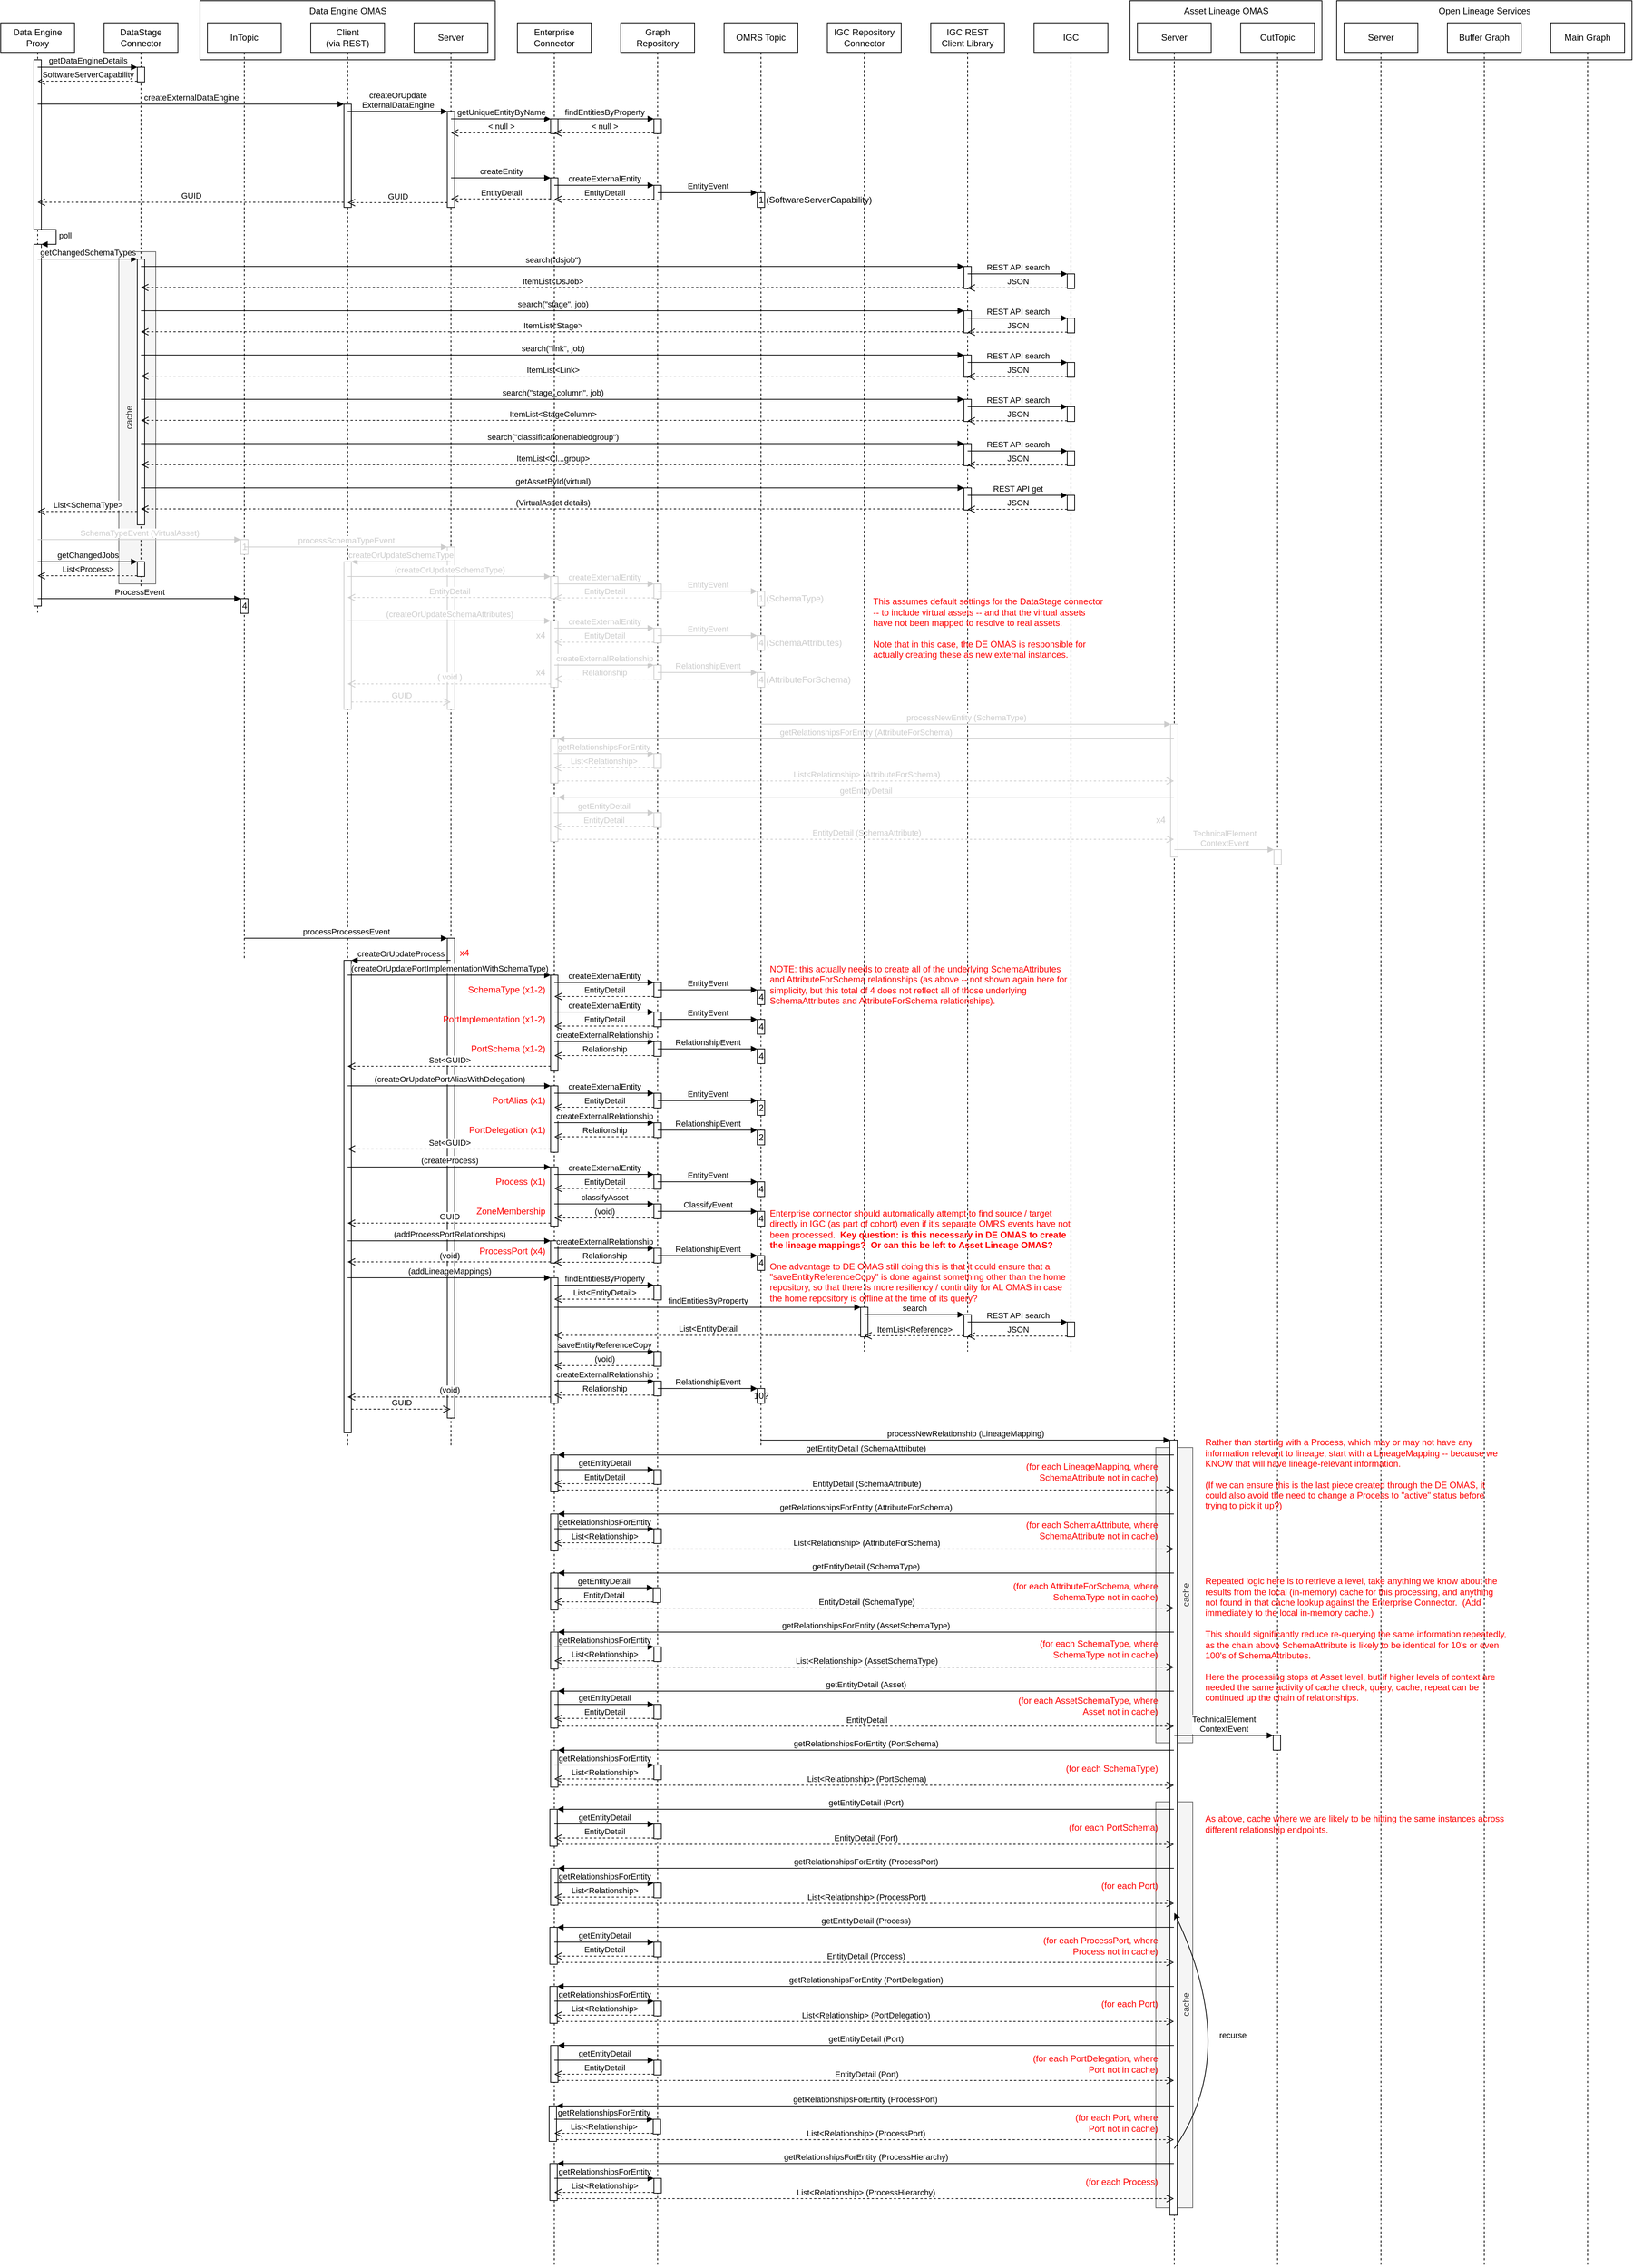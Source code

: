 <mxfile version="13.0.1" type="device"><diagram id="nAvLe0twCr9WM4WlJ30B" name="Page-1"><mxGraphModel dx="2372" dy="1818" grid="1" gridSize="10" guides="1" tooltips="1" connect="1" arrows="1" fold="1" page="1" pageScale="1" pageWidth="827" pageHeight="1169" math="0" shadow="0"><root><mxCell id="0"/><mxCell id="1" parent="0"/><mxCell id="QF6H7jMQbPaX-fl1sONb-87" value="cache" style="html=1;verticalAlign=bottom;horizontal=0;fillColor=#f5f5f5;strokeColor=#666666;fontColor=#333333;" vertex="1" parent="1"><mxGeometry x="1575" y="2450" width="50" height="550" as="geometry"/></mxCell><mxCell id="gvddMh5u4egCUKGhZCJr-184" value="cache" style="html=1;verticalAlign=top;horizontal=0;fillColor=#f5f5f5;strokeColor=#666666;fontColor=#333333;" parent="1" vertex="1"><mxGeometry x="170" y="350" width="50" height="450" as="geometry"/></mxCell><mxCell id="gvddMh5u4egCUKGhZCJr-183" value="Open Lineage Services" style="html=1;verticalAlign=top;" parent="1" vertex="1"><mxGeometry x="1820" y="10" width="400" height="80" as="geometry"/></mxCell><mxCell id="gvddMh5u4egCUKGhZCJr-142" value="Asset Lineage OMAS" style="html=1;verticalAlign=top;" parent="1" vertex="1"><mxGeometry x="1540" y="10" width="260" height="80" as="geometry"/></mxCell><mxCell id="gvddMh5u4egCUKGhZCJr-60" value="Data Engine OMAS" style="html=1;verticalAlign=top;" parent="1" vertex="1"><mxGeometry x="280" y="10" width="400" height="80" as="geometry"/></mxCell><mxCell id="gvddMh5u4egCUKGhZCJr-1" value="Data Engine Proxy" style="shape=umlLifeline;perimeter=lifelinePerimeter;whiteSpace=wrap;html=1;container=1;collapsible=0;recursiveResize=0;outlineConnect=0;" parent="1" vertex="1"><mxGeometry x="10" y="40" width="100" height="800" as="geometry"/></mxCell><mxCell id="gvddMh5u4egCUKGhZCJr-5" value="" style="html=1;points=[];perimeter=orthogonalPerimeter;" parent="gvddMh5u4egCUKGhZCJr-1" vertex="1"><mxGeometry x="45" y="300" width="10" height="490" as="geometry"/></mxCell><mxCell id="gvddMh5u4egCUKGhZCJr-6" value="poll" style="edgeStyle=orthogonalEdgeStyle;html=1;align=left;spacingLeft=2;endArrow=block;rounded=0;entryX=1;entryY=0;" parent="gvddMh5u4egCUKGhZCJr-1" target="gvddMh5u4egCUKGhZCJr-5" edge="1"><mxGeometry relative="1" as="geometry"><mxPoint x="50" y="280" as="sourcePoint"/><Array as="points"><mxPoint x="75" y="280"/></Array></mxGeometry></mxCell><mxCell id="gvddMh5u4egCUKGhZCJr-61" value="" style="html=1;points=[];perimeter=orthogonalPerimeter;" parent="gvddMh5u4egCUKGhZCJr-1" vertex="1"><mxGeometry x="45" y="50" width="10" height="230" as="geometry"/></mxCell><mxCell id="gvddMh5u4egCUKGhZCJr-2" value="DataStage Connector" style="shape=umlLifeline;perimeter=lifelinePerimeter;whiteSpace=wrap;html=1;container=1;collapsible=0;recursiveResize=0;outlineConnect=0;" parent="1" vertex="1"><mxGeometry x="150" y="40" width="100" height="770" as="geometry"/></mxCell><mxCell id="gvddMh5u4egCUKGhZCJr-7" value="" style="html=1;points=[];perimeter=orthogonalPerimeter;" parent="gvddMh5u4egCUKGhZCJr-2" vertex="1"><mxGeometry x="45" y="320" width="10" height="360" as="geometry"/></mxCell><mxCell id="gvddMh5u4egCUKGhZCJr-51" value="" style="html=1;points=[];perimeter=orthogonalPerimeter;" parent="gvddMh5u4egCUKGhZCJr-2" vertex="1"><mxGeometry x="45" y="60" width="10" height="20" as="geometry"/></mxCell><mxCell id="gvddMh5u4egCUKGhZCJr-185" value="" style="html=1;points=[];perimeter=orthogonalPerimeter;fontColor=#000000;align=center;" parent="gvddMh5u4egCUKGhZCJr-2" vertex="1"><mxGeometry x="45" y="730" width="10" height="20" as="geometry"/></mxCell><mxCell id="gvddMh5u4egCUKGhZCJr-3" value="IGC REST&lt;br&gt;Client Library" style="shape=umlLifeline;perimeter=lifelinePerimeter;whiteSpace=wrap;html=1;container=1;collapsible=0;recursiveResize=0;outlineConnect=0;" parent="1" vertex="1"><mxGeometry x="1270" y="40" width="100" height="1800" as="geometry"/></mxCell><mxCell id="gvddMh5u4egCUKGhZCJr-10" value="" style="html=1;points=[];perimeter=orthogonalPerimeter;" parent="gvddMh5u4egCUKGhZCJr-3" vertex="1"><mxGeometry x="45" y="330" width="10" height="30" as="geometry"/></mxCell><mxCell id="gvddMh5u4egCUKGhZCJr-19" value="" style="html=1;points=[];perimeter=orthogonalPerimeter;" parent="gvddMh5u4egCUKGhZCJr-3" vertex="1"><mxGeometry x="45" y="390" width="10" height="30" as="geometry"/></mxCell><mxCell id="gvddMh5u4egCUKGhZCJr-25" value="" style="html=1;points=[];perimeter=orthogonalPerimeter;" parent="gvddMh5u4egCUKGhZCJr-3" vertex="1"><mxGeometry x="45" y="450" width="10" height="30" as="geometry"/></mxCell><mxCell id="gvddMh5u4egCUKGhZCJr-31" value="" style="html=1;points=[];perimeter=orthogonalPerimeter;" parent="gvddMh5u4egCUKGhZCJr-3" vertex="1"><mxGeometry x="45" y="510" width="10" height="30" as="geometry"/></mxCell><mxCell id="gvddMh5u4egCUKGhZCJr-37" value="" style="html=1;points=[];perimeter=orthogonalPerimeter;" parent="gvddMh5u4egCUKGhZCJr-3" vertex="1"><mxGeometry x="45" y="570" width="10" height="30" as="geometry"/></mxCell><mxCell id="gvddMh5u4egCUKGhZCJr-43" value="" style="html=1;points=[];perimeter=orthogonalPerimeter;" parent="gvddMh5u4egCUKGhZCJr-3" vertex="1"><mxGeometry x="45" y="630" width="10" height="30" as="geometry"/></mxCell><mxCell id="gvddMh5u4egCUKGhZCJr-293" value="" style="html=1;points=[];perimeter=orthogonalPerimeter;fontColor=#000000;align=center;" parent="gvddMh5u4egCUKGhZCJr-3" vertex="1"><mxGeometry x="45" y="1750" width="10" height="30" as="geometry"/></mxCell><mxCell id="gvddMh5u4egCUKGhZCJr-4" value="IGC" style="shape=umlLifeline;perimeter=lifelinePerimeter;whiteSpace=wrap;html=1;container=1;collapsible=0;recursiveResize=0;outlineConnect=0;" parent="1" vertex="1"><mxGeometry x="1410" y="40" width="100" height="1800" as="geometry"/></mxCell><mxCell id="gvddMh5u4egCUKGhZCJr-13" value="" style="html=1;points=[];perimeter=orthogonalPerimeter;" parent="gvddMh5u4egCUKGhZCJr-4" vertex="1"><mxGeometry x="45" y="340" width="10" height="20" as="geometry"/></mxCell><mxCell id="gvddMh5u4egCUKGhZCJr-22" value="" style="html=1;points=[];perimeter=orthogonalPerimeter;" parent="gvddMh5u4egCUKGhZCJr-4" vertex="1"><mxGeometry x="45" y="400" width="10" height="20" as="geometry"/></mxCell><mxCell id="gvddMh5u4egCUKGhZCJr-28" value="" style="html=1;points=[];perimeter=orthogonalPerimeter;" parent="gvddMh5u4egCUKGhZCJr-4" vertex="1"><mxGeometry x="45" y="460" width="10" height="20" as="geometry"/></mxCell><mxCell id="gvddMh5u4egCUKGhZCJr-34" value="" style="html=1;points=[];perimeter=orthogonalPerimeter;" parent="gvddMh5u4egCUKGhZCJr-4" vertex="1"><mxGeometry x="45" y="520" width="10" height="20" as="geometry"/></mxCell><mxCell id="gvddMh5u4egCUKGhZCJr-40" value="" style="html=1;points=[];perimeter=orthogonalPerimeter;" parent="gvddMh5u4egCUKGhZCJr-4" vertex="1"><mxGeometry x="45" y="580" width="10" height="20" as="geometry"/></mxCell><mxCell id="gvddMh5u4egCUKGhZCJr-46" value="" style="html=1;points=[];perimeter=orthogonalPerimeter;" parent="gvddMh5u4egCUKGhZCJr-4" vertex="1"><mxGeometry x="45" y="640" width="10" height="20" as="geometry"/></mxCell><mxCell id="gvddMh5u4egCUKGhZCJr-296" value="" style="html=1;points=[];perimeter=orthogonalPerimeter;fontColor=#000000;align=center;" parent="gvddMh5u4egCUKGhZCJr-4" vertex="1"><mxGeometry x="45" y="1760" width="10" height="20" as="geometry"/></mxCell><mxCell id="gvddMh5u4egCUKGhZCJr-8" value="getChangedSchemaTypes" style="html=1;verticalAlign=bottom;endArrow=block;entryX=0;entryY=0;" parent="1" source="gvddMh5u4egCUKGhZCJr-1" target="gvddMh5u4egCUKGhZCJr-7" edge="1"><mxGeometry relative="1" as="geometry"><mxPoint x="125" y="140" as="sourcePoint"/></mxGeometry></mxCell><mxCell id="gvddMh5u4egCUKGhZCJr-9" value="List&amp;lt;SchemaType&amp;gt;" style="html=1;verticalAlign=bottom;endArrow=open;dashed=1;endSize=8;exitX=0;exitY=0.95;" parent="1" source="gvddMh5u4egCUKGhZCJr-7" target="gvddMh5u4egCUKGhZCJr-1" edge="1"><mxGeometry relative="1" as="geometry"><mxPoint x="125" y="216" as="targetPoint"/></mxGeometry></mxCell><mxCell id="gvddMh5u4egCUKGhZCJr-11" value="search(&quot;dsjob&quot;)" style="html=1;verticalAlign=bottom;endArrow=block;entryX=0;entryY=0;" parent="1" source="gvddMh5u4egCUKGhZCJr-2" target="gvddMh5u4egCUKGhZCJr-10" edge="1"><mxGeometry relative="1" as="geometry"><mxPoint x="265" y="160" as="sourcePoint"/></mxGeometry></mxCell><mxCell id="gvddMh5u4egCUKGhZCJr-12" value="ItemList&amp;lt;DsJob&amp;gt;" style="html=1;verticalAlign=bottom;endArrow=open;dashed=1;endSize=8;exitX=0;exitY=0.95;" parent="1" source="gvddMh5u4egCUKGhZCJr-10" target="gvddMh5u4egCUKGhZCJr-2" edge="1"><mxGeometry relative="1" as="geometry"><mxPoint x="265" y="236" as="targetPoint"/></mxGeometry></mxCell><mxCell id="gvddMh5u4egCUKGhZCJr-14" value="REST API search" style="html=1;verticalAlign=bottom;endArrow=block;entryX=0;entryY=0;" parent="1" source="gvddMh5u4egCUKGhZCJr-3" target="gvddMh5u4egCUKGhZCJr-13" edge="1"><mxGeometry relative="1" as="geometry"><mxPoint x="405" y="170" as="sourcePoint"/></mxGeometry></mxCell><mxCell id="gvddMh5u4egCUKGhZCJr-15" value="JSON" style="html=1;verticalAlign=bottom;endArrow=open;dashed=1;endSize=8;exitX=0;exitY=0.95;" parent="1" source="gvddMh5u4egCUKGhZCJr-13" target="gvddMh5u4egCUKGhZCJr-3" edge="1"><mxGeometry relative="1" as="geometry"><mxPoint x="405" y="246" as="targetPoint"/></mxGeometry></mxCell><mxCell id="gvddMh5u4egCUKGhZCJr-20" value="search(&quot;stage&quot;, job)" style="html=1;verticalAlign=bottom;endArrow=block;entryX=0;entryY=0;" parent="1" source="gvddMh5u4egCUKGhZCJr-2" target="gvddMh5u4egCUKGhZCJr-19" edge="1"><mxGeometry relative="1" as="geometry"><mxPoint x="265" y="220" as="sourcePoint"/></mxGeometry></mxCell><mxCell id="gvddMh5u4egCUKGhZCJr-21" value="ItemList&amp;lt;Stage&amp;gt;" style="html=1;verticalAlign=bottom;endArrow=open;dashed=1;endSize=8;exitX=0;exitY=0.95;" parent="1" source="gvddMh5u4egCUKGhZCJr-19" target="gvddMh5u4egCUKGhZCJr-2" edge="1"><mxGeometry relative="1" as="geometry"><mxPoint x="265" y="296" as="targetPoint"/></mxGeometry></mxCell><mxCell id="gvddMh5u4egCUKGhZCJr-23" value="REST API search" style="html=1;verticalAlign=bottom;endArrow=block;entryX=0;entryY=0;" parent="1" source="gvddMh5u4egCUKGhZCJr-3" target="gvddMh5u4egCUKGhZCJr-22" edge="1"><mxGeometry relative="1" as="geometry"><mxPoint x="405" y="230" as="sourcePoint"/></mxGeometry></mxCell><mxCell id="gvddMh5u4egCUKGhZCJr-24" value="JSON" style="html=1;verticalAlign=bottom;endArrow=open;dashed=1;endSize=8;exitX=0;exitY=0.95;" parent="1" source="gvddMh5u4egCUKGhZCJr-22" target="gvddMh5u4egCUKGhZCJr-3" edge="1"><mxGeometry relative="1" as="geometry"><mxPoint x="405" y="306" as="targetPoint"/></mxGeometry></mxCell><mxCell id="gvddMh5u4egCUKGhZCJr-26" value="search(&quot;link&quot;, job)" style="html=1;verticalAlign=bottom;endArrow=block;entryX=0;entryY=0;" parent="1" source="gvddMh5u4egCUKGhZCJr-2" target="gvddMh5u4egCUKGhZCJr-25" edge="1"><mxGeometry relative="1" as="geometry"><mxPoint x="265" y="270" as="sourcePoint"/></mxGeometry></mxCell><mxCell id="gvddMh5u4egCUKGhZCJr-27" value="ItemList&amp;lt;Link&amp;gt;" style="html=1;verticalAlign=bottom;endArrow=open;dashed=1;endSize=8;exitX=0;exitY=0.95;" parent="1" source="gvddMh5u4egCUKGhZCJr-25" target="gvddMh5u4egCUKGhZCJr-2" edge="1"><mxGeometry relative="1" as="geometry"><mxPoint x="265" y="346" as="targetPoint"/></mxGeometry></mxCell><mxCell id="gvddMh5u4egCUKGhZCJr-29" value="REST API search" style="html=1;verticalAlign=bottom;endArrow=block;entryX=0;entryY=0;" parent="1" source="gvddMh5u4egCUKGhZCJr-3" target="gvddMh5u4egCUKGhZCJr-28" edge="1"><mxGeometry relative="1" as="geometry"><mxPoint x="405" y="290" as="sourcePoint"/></mxGeometry></mxCell><mxCell id="gvddMh5u4egCUKGhZCJr-30" value="JSON" style="html=1;verticalAlign=bottom;endArrow=open;dashed=1;endSize=8;exitX=0;exitY=0.95;" parent="1" source="gvddMh5u4egCUKGhZCJr-28" target="gvddMh5u4egCUKGhZCJr-3" edge="1"><mxGeometry relative="1" as="geometry"><mxPoint x="405" y="366" as="targetPoint"/></mxGeometry></mxCell><mxCell id="gvddMh5u4egCUKGhZCJr-32" value="search(&quot;stage_column&quot;, job)" style="html=1;verticalAlign=bottom;endArrow=block;entryX=0;entryY=0;" parent="1" source="gvddMh5u4egCUKGhZCJr-2" target="gvddMh5u4egCUKGhZCJr-31" edge="1"><mxGeometry relative="1" as="geometry"><mxPoint x="265" y="340" as="sourcePoint"/></mxGeometry></mxCell><mxCell id="gvddMh5u4egCUKGhZCJr-33" value="ItemList&amp;lt;StageColumn&amp;gt;" style="html=1;verticalAlign=bottom;endArrow=open;dashed=1;endSize=8;exitX=0;exitY=0.95;" parent="1" source="gvddMh5u4egCUKGhZCJr-31" target="gvddMh5u4egCUKGhZCJr-2" edge="1"><mxGeometry relative="1" as="geometry"><mxPoint x="265" y="416" as="targetPoint"/></mxGeometry></mxCell><mxCell id="gvddMh5u4egCUKGhZCJr-35" value="REST API search" style="html=1;verticalAlign=bottom;endArrow=block;entryX=0;entryY=0;" parent="1" source="gvddMh5u4egCUKGhZCJr-3" target="gvddMh5u4egCUKGhZCJr-34" edge="1"><mxGeometry relative="1" as="geometry"><mxPoint x="405" y="350" as="sourcePoint"/></mxGeometry></mxCell><mxCell id="gvddMh5u4egCUKGhZCJr-36" value="JSON" style="html=1;verticalAlign=bottom;endArrow=open;dashed=1;endSize=8;exitX=0;exitY=0.95;" parent="1" source="gvddMh5u4egCUKGhZCJr-34" target="gvddMh5u4egCUKGhZCJr-3" edge="1"><mxGeometry relative="1" as="geometry"><mxPoint x="405" y="426" as="targetPoint"/></mxGeometry></mxCell><mxCell id="gvddMh5u4egCUKGhZCJr-38" value="search(&quot;classificationenabledgroup&quot;)" style="html=1;verticalAlign=bottom;endArrow=block;entryX=0;entryY=0;" parent="1" source="gvddMh5u4egCUKGhZCJr-2" target="gvddMh5u4egCUKGhZCJr-37" edge="1"><mxGeometry relative="1" as="geometry"><mxPoint x="265" y="400" as="sourcePoint"/></mxGeometry></mxCell><mxCell id="gvddMh5u4egCUKGhZCJr-39" value="ItemList&amp;lt;Cl...group&amp;gt;" style="html=1;verticalAlign=bottom;endArrow=open;dashed=1;endSize=8;exitX=0;exitY=0.95;" parent="1" source="gvddMh5u4egCUKGhZCJr-37" target="gvddMh5u4egCUKGhZCJr-2" edge="1"><mxGeometry relative="1" as="geometry"><mxPoint x="265" y="476" as="targetPoint"/></mxGeometry></mxCell><mxCell id="gvddMh5u4egCUKGhZCJr-41" value="REST API search" style="html=1;verticalAlign=bottom;endArrow=block;entryX=0;entryY=0;" parent="1" source="gvddMh5u4egCUKGhZCJr-3" target="gvddMh5u4egCUKGhZCJr-40" edge="1"><mxGeometry relative="1" as="geometry"><mxPoint x="405" y="410" as="sourcePoint"/></mxGeometry></mxCell><mxCell id="gvddMh5u4egCUKGhZCJr-42" value="JSON" style="html=1;verticalAlign=bottom;endArrow=open;dashed=1;endSize=8;exitX=0;exitY=0.95;" parent="1" source="gvddMh5u4egCUKGhZCJr-40" target="gvddMh5u4egCUKGhZCJr-3" edge="1"><mxGeometry relative="1" as="geometry"><mxPoint x="405" y="486" as="targetPoint"/></mxGeometry></mxCell><mxCell id="gvddMh5u4egCUKGhZCJr-44" value="getAssetById(virtual)" style="html=1;verticalAlign=bottom;endArrow=block;entryX=0;entryY=0;" parent="1" source="gvddMh5u4egCUKGhZCJr-2" target="gvddMh5u4egCUKGhZCJr-43" edge="1"><mxGeometry relative="1" as="geometry"><mxPoint x="265" y="460" as="sourcePoint"/></mxGeometry></mxCell><mxCell id="gvddMh5u4egCUKGhZCJr-45" value="(VirtualAsset details)" style="html=1;verticalAlign=bottom;endArrow=open;dashed=1;endSize=8;exitX=0;exitY=0.95;" parent="1" source="gvddMh5u4egCUKGhZCJr-43" target="gvddMh5u4egCUKGhZCJr-2" edge="1"><mxGeometry relative="1" as="geometry"><mxPoint x="265" y="536" as="targetPoint"/></mxGeometry></mxCell><mxCell id="gvddMh5u4egCUKGhZCJr-47" value="REST API get" style="html=1;verticalAlign=bottom;endArrow=block;entryX=0;entryY=0;" parent="1" source="gvddMh5u4egCUKGhZCJr-3" target="gvddMh5u4egCUKGhZCJr-46" edge="1"><mxGeometry relative="1" as="geometry"><mxPoint x="405" y="480" as="sourcePoint"/></mxGeometry></mxCell><mxCell id="gvddMh5u4egCUKGhZCJr-48" value="JSON" style="html=1;verticalAlign=bottom;endArrow=open;dashed=1;endSize=8;exitX=0;exitY=0.95;" parent="1" source="gvddMh5u4egCUKGhZCJr-46" target="gvddMh5u4egCUKGhZCJr-3" edge="1"><mxGeometry relative="1" as="geometry"><mxPoint x="405" y="556" as="targetPoint"/></mxGeometry></mxCell><mxCell id="gvddMh5u4egCUKGhZCJr-49" value="InTopic" style="shape=umlLifeline;perimeter=lifelinePerimeter;whiteSpace=wrap;html=1;container=1;collapsible=0;recursiveResize=0;outlineConnect=0;" parent="1" vertex="1"><mxGeometry x="290" y="40" width="100" height="1270" as="geometry"/></mxCell><mxCell id="gvddMh5u4egCUKGhZCJr-83" value="1" style="html=1;points=[];perimeter=orthogonalPerimeter;strokeColor=#CCCCCC;fontColor=#CCCCCC;" parent="gvddMh5u4egCUKGhZCJr-49" vertex="1"><mxGeometry x="45" y="700" width="10" height="20" as="geometry"/></mxCell><mxCell id="gvddMh5u4egCUKGhZCJr-191" value="4" style="html=1;points=[];perimeter=orthogonalPerimeter;fontColor=#000000;align=center;" parent="gvddMh5u4egCUKGhZCJr-49" vertex="1"><mxGeometry x="45" y="780" width="10" height="20" as="geometry"/></mxCell><mxCell id="gvddMh5u4egCUKGhZCJr-50" value="Client&lt;br&gt;(via REST)" style="shape=umlLifeline;perimeter=lifelinePerimeter;whiteSpace=wrap;html=1;container=1;collapsible=0;recursiveResize=0;outlineConnect=0;" parent="1" vertex="1"><mxGeometry x="430" y="40" width="100" height="1930" as="geometry"/></mxCell><mxCell id="gvddMh5u4egCUKGhZCJr-54" value="" style="html=1;points=[];perimeter=orthogonalPerimeter;" parent="gvddMh5u4egCUKGhZCJr-50" vertex="1"><mxGeometry x="45" y="110" width="10" height="140" as="geometry"/></mxCell><mxCell id="gvddMh5u4egCUKGhZCJr-89" value="" style="html=1;points=[];perimeter=orthogonalPerimeter;fontColor=#CCCCCC;strokeColor=#CCCCCC;" parent="gvddMh5u4egCUKGhZCJr-50" vertex="1"><mxGeometry x="45" y="730" width="10" height="200" as="geometry"/></mxCell><mxCell id="gvddMh5u4egCUKGhZCJr-197" value="" style="html=1;points=[];perimeter=orthogonalPerimeter;fontColor=#000000;align=center;" parent="gvddMh5u4egCUKGhZCJr-50" vertex="1"><mxGeometry x="45" y="1270" width="10" height="640" as="geometry"/></mxCell><mxCell id="gvddMh5u4egCUKGhZCJr-52" value="getDataEngineDetails" style="html=1;verticalAlign=bottom;endArrow=block;entryX=0;entryY=0;" parent="1" source="gvddMh5u4egCUKGhZCJr-1" target="gvddMh5u4egCUKGhZCJr-51" edge="1"><mxGeometry relative="1" as="geometry"><mxPoint x="125" y="100" as="sourcePoint"/></mxGeometry></mxCell><mxCell id="gvddMh5u4egCUKGhZCJr-53" value="SoftwareServerCapability" style="html=1;verticalAlign=bottom;endArrow=open;dashed=1;endSize=8;exitX=0;exitY=0.95;" parent="1" source="gvddMh5u4egCUKGhZCJr-51" target="gvddMh5u4egCUKGhZCJr-1" edge="1"><mxGeometry relative="1" as="geometry"><mxPoint x="125" y="176" as="targetPoint"/></mxGeometry></mxCell><mxCell id="gvddMh5u4egCUKGhZCJr-55" value="createExternalDataEngine" style="html=1;verticalAlign=bottom;endArrow=block;entryX=0;entryY=0;" parent="1" source="gvddMh5u4egCUKGhZCJr-1" target="gvddMh5u4egCUKGhZCJr-54" edge="1"><mxGeometry relative="1" as="geometry"><mxPoint x="405" y="150" as="sourcePoint"/></mxGeometry></mxCell><mxCell id="gvddMh5u4egCUKGhZCJr-56" value="GUID" style="html=1;verticalAlign=bottom;endArrow=open;dashed=1;endSize=8;exitX=0;exitY=0.95;" parent="1" source="gvddMh5u4egCUKGhZCJr-54" target="gvddMh5u4egCUKGhZCJr-1" edge="1"><mxGeometry relative="1" as="geometry"><mxPoint x="405" y="226" as="targetPoint"/></mxGeometry></mxCell><mxCell id="gvddMh5u4egCUKGhZCJr-65" value="Server" style="shape=umlLifeline;perimeter=lifelinePerimeter;whiteSpace=wrap;html=1;container=1;collapsible=0;recursiveResize=0;outlineConnect=0;" parent="1" vertex="1"><mxGeometry x="570" y="40" width="100" height="1930" as="geometry"/></mxCell><mxCell id="gvddMh5u4egCUKGhZCJr-66" value="" style="html=1;points=[];perimeter=orthogonalPerimeter;" parent="gvddMh5u4egCUKGhZCJr-65" vertex="1"><mxGeometry x="45" y="120" width="10" height="130" as="geometry"/></mxCell><mxCell id="gvddMh5u4egCUKGhZCJr-86" value="" style="html=1;points=[];perimeter=orthogonalPerimeter;fontColor=#CCCCCC;strokeColor=#CCCCCC;" parent="gvddMh5u4egCUKGhZCJr-65" vertex="1"><mxGeometry x="45" y="710" width="10" height="220" as="geometry"/></mxCell><mxCell id="gvddMh5u4egCUKGhZCJr-194" value="" style="html=1;points=[];perimeter=orthogonalPerimeter;fontColor=#000000;align=center;" parent="gvddMh5u4egCUKGhZCJr-65" vertex="1"><mxGeometry x="45" y="1240" width="10" height="650" as="geometry"/></mxCell><mxCell id="gvddMh5u4egCUKGhZCJr-67" value="createOrUpdate&lt;br&gt;ExternalDataEngine" style="html=1;verticalAlign=bottom;endArrow=block;entryX=0;entryY=0;" parent="1" source="gvddMh5u4egCUKGhZCJr-50" target="gvddMh5u4egCUKGhZCJr-66" edge="1"><mxGeometry relative="1" as="geometry"><mxPoint x="545" y="160" as="sourcePoint"/></mxGeometry></mxCell><mxCell id="gvddMh5u4egCUKGhZCJr-68" value="GUID" style="html=1;verticalAlign=bottom;endArrow=open;dashed=1;endSize=8;exitX=0;exitY=0.95;" parent="1" source="gvddMh5u4egCUKGhZCJr-66" target="gvddMh5u4egCUKGhZCJr-50" edge="1"><mxGeometry relative="1" as="geometry"><mxPoint x="545" y="236" as="targetPoint"/></mxGeometry></mxCell><mxCell id="gvddMh5u4egCUKGhZCJr-69" value="Graph&lt;br&gt;Repository" style="shape=umlLifeline;perimeter=lifelinePerimeter;whiteSpace=wrap;html=1;container=1;collapsible=0;recursiveResize=0;outlineConnect=0;" parent="1" vertex="1"><mxGeometry x="850" y="40" width="100" height="3040" as="geometry"/></mxCell><mxCell id="gvddMh5u4egCUKGhZCJr-107" value="" style="html=1;points=[];perimeter=orthogonalPerimeter;" parent="gvddMh5u4egCUKGhZCJr-69" vertex="1"><mxGeometry x="45" y="130" width="10" height="20" as="geometry"/></mxCell><mxCell id="gvddMh5u4egCUKGhZCJr-110" value="" style="html=1;points=[];perimeter=orthogonalPerimeter;" parent="gvddMh5u4egCUKGhZCJr-69" vertex="1"><mxGeometry x="45" y="220" width="10" height="20" as="geometry"/></mxCell><mxCell id="gvddMh5u4egCUKGhZCJr-122" value="" style="html=1;points=[];perimeter=orthogonalPerimeter;strokeColor=#CCCCCC;fontColor=#CCCCCC;" parent="gvddMh5u4egCUKGhZCJr-69" vertex="1"><mxGeometry x="45" y="760" width="10" height="20" as="geometry"/></mxCell><mxCell id="gvddMh5u4egCUKGhZCJr-125" value="" style="html=1;points=[];perimeter=orthogonalPerimeter;strokeColor=#CCCCCC;fontColor=#CCCCCC;" parent="gvddMh5u4egCUKGhZCJr-69" vertex="1"><mxGeometry x="45" y="820" width="10" height="20" as="geometry"/></mxCell><mxCell id="gvddMh5u4egCUKGhZCJr-129" value="" style="html=1;points=[];perimeter=orthogonalPerimeter;strokeColor=#CCCCCC;fontColor=#CCCCCC;" parent="gvddMh5u4egCUKGhZCJr-69" vertex="1"><mxGeometry x="45" y="870" width="10" height="20" as="geometry"/></mxCell><mxCell id="gvddMh5u4egCUKGhZCJr-163" value="" style="html=1;points=[];perimeter=orthogonalPerimeter;align=left;strokeColor=#CCCCCC;fontColor=#CCCCCC;" parent="gvddMh5u4egCUKGhZCJr-69" vertex="1"><mxGeometry x="45" y="990" width="10" height="20" as="geometry"/></mxCell><mxCell id="gvddMh5u4egCUKGhZCJr-173" value="" style="html=1;points=[];perimeter=orthogonalPerimeter;fontColor=#CCCCCC;align=left;strokeColor=#CCCCCC;" parent="gvddMh5u4egCUKGhZCJr-69" vertex="1"><mxGeometry x="45" y="1070" width="10" height="20" as="geometry"/></mxCell><mxCell id="gvddMh5u4egCUKGhZCJr-214" value="" style="html=1;points=[];perimeter=orthogonalPerimeter;fontColor=#000000;align=center;" parent="gvddMh5u4egCUKGhZCJr-69" vertex="1"><mxGeometry x="45" y="1300" width="10" height="20" as="geometry"/></mxCell><mxCell id="gvddMh5u4egCUKGhZCJr-220" value="" style="html=1;points=[];perimeter=orthogonalPerimeter;fontColor=#000000;align=center;" parent="gvddMh5u4egCUKGhZCJr-69" vertex="1"><mxGeometry x="45" y="1340" width="10" height="20" as="geometry"/></mxCell><mxCell id="gvddMh5u4egCUKGhZCJr-227" value="" style="html=1;points=[];perimeter=orthogonalPerimeter;fontColor=#000000;align=center;" parent="gvddMh5u4egCUKGhZCJr-69" vertex="1"><mxGeometry x="45" y="1380" width="10" height="20" as="geometry"/></mxCell><mxCell id="gvddMh5u4egCUKGhZCJr-245" value="" style="html=1;points=[];perimeter=orthogonalPerimeter;fontColor=#000000;align=left;" parent="gvddMh5u4egCUKGhZCJr-69" vertex="1"><mxGeometry x="45" y="1450" width="10" height="20" as="geometry"/></mxCell><mxCell id="gvddMh5u4egCUKGhZCJr-252" value="" style="html=1;points=[];perimeter=orthogonalPerimeter;fontColor=#000000;align=left;" parent="gvddMh5u4egCUKGhZCJr-69" vertex="1"><mxGeometry x="45" y="1490" width="10" height="20" as="geometry"/></mxCell><mxCell id="gvddMh5u4egCUKGhZCJr-265" value="" style="html=1;points=[];perimeter=orthogonalPerimeter;fontColor=#000000;align=left;" parent="gvddMh5u4egCUKGhZCJr-69" vertex="1"><mxGeometry x="45" y="1560" width="10" height="20" as="geometry"/></mxCell><mxCell id="gvddMh5u4egCUKGhZCJr-268" value="" style="html=1;points=[];perimeter=orthogonalPerimeter;fontColor=#000000;align=left;" parent="gvddMh5u4egCUKGhZCJr-69" vertex="1"><mxGeometry x="45" y="1600" width="10" height="20" as="geometry"/></mxCell><mxCell id="gvddMh5u4egCUKGhZCJr-279" value="" style="html=1;points=[];perimeter=orthogonalPerimeter;fontColor=#000000;align=left;" parent="gvddMh5u4egCUKGhZCJr-69" vertex="1"><mxGeometry x="45" y="1660" width="10" height="20" as="geometry"/></mxCell><mxCell id="gvddMh5u4egCUKGhZCJr-286" value="" style="html=1;points=[];perimeter=orthogonalPerimeter;fontColor=#000000;align=left;" parent="gvddMh5u4egCUKGhZCJr-69" vertex="1"><mxGeometry x="45" y="1710" width="10" height="20" as="geometry"/></mxCell><mxCell id="gvddMh5u4egCUKGhZCJr-299" value="" style="html=1;points=[];perimeter=orthogonalPerimeter;fontColor=#000000;align=center;" parent="gvddMh5u4egCUKGhZCJr-69" vertex="1"><mxGeometry x="45" y="1840" width="10" height="20" as="geometry"/></mxCell><mxCell id="QF6H7jMQbPaX-fl1sONb-9" value="" style="html=1;points=[];perimeter=orthogonalPerimeter;strokeColor=#000000;fontColor=#000000;align=left;" vertex="1" parent="gvddMh5u4egCUKGhZCJr-69"><mxGeometry x="45" y="1960" width="10" height="20" as="geometry"/></mxCell><mxCell id="QF6H7jMQbPaX-fl1sONb-12" value="" style="html=1;points=[];perimeter=orthogonalPerimeter;strokeColor=#000000;fontColor=#000000;align=left;" vertex="1" parent="gvddMh5u4egCUKGhZCJr-69"><mxGeometry x="45" y="1800" width="10" height="20" as="geometry"/></mxCell><mxCell id="QF6H7jMQbPaX-fl1sONb-18" value="" style="html=1;points=[];perimeter=orthogonalPerimeter;strokeColor=#000000;fontColor=#000000;align=left;" vertex="1" parent="gvddMh5u4egCUKGhZCJr-69"><mxGeometry x="45" y="2040" width="10" height="20" as="geometry"/></mxCell><mxCell id="QF6H7jMQbPaX-fl1sONb-24" value="" style="html=1;points=[];perimeter=orthogonalPerimeter;strokeColor=#000000;fontColor=#000000;align=left;" vertex="1" parent="gvddMh5u4egCUKGhZCJr-69"><mxGeometry x="44" y="2120" width="10" height="20" as="geometry"/></mxCell><mxCell id="QF6H7jMQbPaX-fl1sONb-31" value="" style="html=1;points=[];perimeter=orthogonalPerimeter;strokeColor=#000000;fontColor=#000000;align=left;" vertex="1" parent="gvddMh5u4egCUKGhZCJr-69"><mxGeometry x="45" y="2200" width="10" height="20" as="geometry"/></mxCell><mxCell id="QF6H7jMQbPaX-fl1sONb-42" value="" style="html=1;points=[];perimeter=orthogonalPerimeter;strokeColor=#000000;fontColor=#000000;align=right;" vertex="1" parent="gvddMh5u4egCUKGhZCJr-69"><mxGeometry x="45" y="2278" width="10" height="20" as="geometry"/></mxCell><mxCell id="QF6H7jMQbPaX-fl1sONb-49" value="" style="html=1;points=[];perimeter=orthogonalPerimeter;strokeColor=#000000;fontColor=#000000;align=right;" vertex="1" parent="gvddMh5u4egCUKGhZCJr-69"><mxGeometry x="45" y="2360" width="10" height="20" as="geometry"/></mxCell><mxCell id="QF6H7jMQbPaX-fl1sONb-62" value="" style="html=1;points=[];perimeter=orthogonalPerimeter;strokeColor=#000000;fontColor=#000000;align=right;" vertex="1" parent="gvddMh5u4egCUKGhZCJr-69"><mxGeometry x="45" y="2440" width="10" height="20" as="geometry"/></mxCell><mxCell id="QF6H7jMQbPaX-fl1sONb-76" value="" style="html=1;points=[];perimeter=orthogonalPerimeter;strokeColor=#000000;fontColor=#000000;align=right;" vertex="1" parent="gvddMh5u4egCUKGhZCJr-69"><mxGeometry x="45" y="2520" width="10" height="20" as="geometry"/></mxCell><mxCell id="QF6H7jMQbPaX-fl1sONb-83" value="" style="html=1;points=[];perimeter=orthogonalPerimeter;strokeColor=#000000;fontColor=#000000;align=right;" vertex="1" parent="gvddMh5u4egCUKGhZCJr-69"><mxGeometry x="45" y="2600" width="10" height="20" as="geometry"/></mxCell><mxCell id="QF6H7jMQbPaX-fl1sONb-91" value="" style="html=1;points=[];perimeter=orthogonalPerimeter;strokeColor=#000000;fontColor=#000000;align=right;" vertex="1" parent="gvddMh5u4egCUKGhZCJr-69"><mxGeometry x="45" y="2680" width="10" height="20" as="geometry"/></mxCell><mxCell id="QF6H7jMQbPaX-fl1sONb-99" value="" style="html=1;points=[];perimeter=orthogonalPerimeter;strokeColor=#000000;fontColor=#000000;align=right;" vertex="1" parent="gvddMh5u4egCUKGhZCJr-69"><mxGeometry x="45" y="2760" width="10" height="20" as="geometry"/></mxCell><mxCell id="QF6H7jMQbPaX-fl1sONb-105" value="" style="html=1;points=[];perimeter=orthogonalPerimeter;strokeColor=#000000;fontColor=#000000;align=right;" vertex="1" parent="gvddMh5u4egCUKGhZCJr-69"><mxGeometry x="44" y="2840" width="10" height="20" as="geometry"/></mxCell><mxCell id="QF6H7jMQbPaX-fl1sONb-113" value="" style="html=1;points=[];perimeter=orthogonalPerimeter;strokeColor=#000000;fontColor=#000000;align=right;" vertex="1" parent="gvddMh5u4egCUKGhZCJr-69"><mxGeometry x="45" y="2920" width="10" height="20" as="geometry"/></mxCell><mxCell id="gvddMh5u4egCUKGhZCJr-70" value="Enterprise Connector" style="shape=umlLifeline;perimeter=lifelinePerimeter;whiteSpace=wrap;html=1;container=1;collapsible=0;recursiveResize=0;outlineConnect=0;" parent="1" vertex="1"><mxGeometry x="710" y="40" width="100" height="3040" as="geometry"/></mxCell><mxCell id="gvddMh5u4egCUKGhZCJr-71" value="" style="html=1;points=[];perimeter=orthogonalPerimeter;" parent="gvddMh5u4egCUKGhZCJr-70" vertex="1"><mxGeometry x="45" y="130" width="10" height="20" as="geometry"/></mxCell><mxCell id="gvddMh5u4egCUKGhZCJr-77" value="" style="html=1;points=[];perimeter=orthogonalPerimeter;" parent="gvddMh5u4egCUKGhZCJr-70" vertex="1"><mxGeometry x="45" y="210" width="10" height="30" as="geometry"/></mxCell><mxCell id="gvddMh5u4egCUKGhZCJr-92" value="" style="html=1;points=[];perimeter=orthogonalPerimeter;strokeColor=#CCCCCC;fontColor=#CCCCCC;" parent="gvddMh5u4egCUKGhZCJr-70" vertex="1"><mxGeometry x="45" y="750" width="10" height="30" as="geometry"/></mxCell><mxCell id="gvddMh5u4egCUKGhZCJr-98" value="" style="html=1;points=[];perimeter=orthogonalPerimeter;strokeColor=#CCCCCC;fontColor=#CCCCCC;" parent="gvddMh5u4egCUKGhZCJr-70" vertex="1"><mxGeometry x="45" y="810" width="10" height="90" as="geometry"/></mxCell><mxCell id="gvddMh5u4egCUKGhZCJr-160" value="" style="html=1;points=[];perimeter=orthogonalPerimeter;align=left;strokeColor=#CCCCCC;fontColor=#CCCCCC;" parent="gvddMh5u4egCUKGhZCJr-70" vertex="1"><mxGeometry x="45" y="970" width="10" height="60" as="geometry"/></mxCell><mxCell id="gvddMh5u4egCUKGhZCJr-170" value="" style="html=1;points=[];perimeter=orthogonalPerimeter;fontColor=#CCCCCC;align=left;strokeColor=#CCCCCC;" parent="gvddMh5u4egCUKGhZCJr-70" vertex="1"><mxGeometry x="45" y="1049" width="10" height="60" as="geometry"/></mxCell><mxCell id="gvddMh5u4egCUKGhZCJr-202" value="" style="html=1;points=[];perimeter=orthogonalPerimeter;fontColor=#000000;align=center;" parent="gvddMh5u4egCUKGhZCJr-70" vertex="1"><mxGeometry x="45" y="1290" width="10" height="130" as="geometry"/></mxCell><mxCell id="gvddMh5u4egCUKGhZCJr-206" value="" style="html=1;points=[];perimeter=orthogonalPerimeter;fontColor=#000000;align=center;" parent="gvddMh5u4egCUKGhZCJr-70" vertex="1"><mxGeometry x="45" y="1440" width="10" height="90" as="geometry"/></mxCell><mxCell id="gvddMh5u4egCUKGhZCJr-239" value="" style="html=1;points=[];perimeter=orthogonalPerimeter;fontColor=#000000;align=left;" parent="gvddMh5u4egCUKGhZCJr-70" vertex="1"><mxGeometry x="45" y="1550" width="10" height="80" as="geometry"/></mxCell><mxCell id="gvddMh5u4egCUKGhZCJr-259" value="" style="html=1;points=[];perimeter=orthogonalPerimeter;fontColor=#000000;align=left;" parent="gvddMh5u4egCUKGhZCJr-70" vertex="1"><mxGeometry x="45" y="1650" width="10" height="30" as="geometry"/></mxCell><mxCell id="gvddMh5u4egCUKGhZCJr-262" value="" style="html=1;points=[];perimeter=orthogonalPerimeter;fontColor=#000000;align=left;" parent="gvddMh5u4egCUKGhZCJr-70" vertex="1"><mxGeometry x="45" y="1700" width="10" height="170" as="geometry"/></mxCell><mxCell id="QF6H7jMQbPaX-fl1sONb-6" value="" style="html=1;points=[];perimeter=orthogonalPerimeter;strokeColor=#000000;fontColor=#000000;align=left;" vertex="1" parent="gvddMh5u4egCUKGhZCJr-70"><mxGeometry x="45" y="1940" width="10" height="50" as="geometry"/></mxCell><mxCell id="QF6H7jMQbPaX-fl1sONb-15" value="" style="html=1;points=[];perimeter=orthogonalPerimeter;strokeColor=#000000;fontColor=#000000;align=left;" vertex="1" parent="gvddMh5u4egCUKGhZCJr-70"><mxGeometry x="45" y="2020" width="10" height="50" as="geometry"/></mxCell><mxCell id="QF6H7jMQbPaX-fl1sONb-21" value="" style="html=1;points=[];perimeter=orthogonalPerimeter;strokeColor=#000000;fontColor=#000000;align=left;" vertex="1" parent="gvddMh5u4egCUKGhZCJr-70"><mxGeometry x="45" y="2100" width="10" height="50" as="geometry"/></mxCell><mxCell id="QF6H7jMQbPaX-fl1sONb-28" value="" style="html=1;points=[];perimeter=orthogonalPerimeter;strokeColor=#000000;fontColor=#000000;align=left;" vertex="1" parent="gvddMh5u4egCUKGhZCJr-70"><mxGeometry x="45" y="2180" width="10" height="50" as="geometry"/></mxCell><mxCell id="QF6H7jMQbPaX-fl1sONb-39" value="" style="html=1;points=[];perimeter=orthogonalPerimeter;strokeColor=#000000;fontColor=#000000;align=right;" vertex="1" parent="gvddMh5u4egCUKGhZCJr-70"><mxGeometry x="45" y="2260" width="10" height="50" as="geometry"/></mxCell><mxCell id="QF6H7jMQbPaX-fl1sONb-46" value="" style="html=1;points=[];perimeter=orthogonalPerimeter;strokeColor=#000000;fontColor=#000000;align=right;" vertex="1" parent="gvddMh5u4egCUKGhZCJr-70"><mxGeometry x="45" y="2340" width="10" height="50" as="geometry"/></mxCell><mxCell id="QF6H7jMQbPaX-fl1sONb-53" value="" style="html=1;points=[];perimeter=orthogonalPerimeter;strokeColor=#000000;fontColor=#000000;align=right;" vertex="1" parent="gvddMh5u4egCUKGhZCJr-70"><mxGeometry x="44" y="2420" width="10" height="50" as="geometry"/></mxCell><mxCell id="QF6H7jMQbPaX-fl1sONb-73" value="" style="html=1;points=[];perimeter=orthogonalPerimeter;strokeColor=#000000;fontColor=#000000;align=right;" vertex="1" parent="gvddMh5u4egCUKGhZCJr-70"><mxGeometry x="45" y="2500" width="10" height="50" as="geometry"/></mxCell><mxCell id="QF6H7jMQbPaX-fl1sONb-80" value="" style="html=1;points=[];perimeter=orthogonalPerimeter;strokeColor=#000000;fontColor=#000000;align=right;" vertex="1" parent="gvddMh5u4egCUKGhZCJr-70"><mxGeometry x="44" y="2580" width="10" height="50" as="geometry"/></mxCell><mxCell id="QF6H7jMQbPaX-fl1sONb-88" value="" style="html=1;points=[];perimeter=orthogonalPerimeter;strokeColor=#000000;fontColor=#000000;align=right;" vertex="1" parent="gvddMh5u4egCUKGhZCJr-70"><mxGeometry x="44" y="2660" width="10" height="50" as="geometry"/></mxCell><mxCell id="QF6H7jMQbPaX-fl1sONb-95" value="" style="html=1;points=[];perimeter=orthogonalPerimeter;strokeColor=#000000;fontColor=#000000;align=right;" vertex="1" parent="gvddMh5u4egCUKGhZCJr-70"><mxGeometry x="45" y="2740" width="10" height="50" as="geometry"/></mxCell><mxCell id="QF6H7jMQbPaX-fl1sONb-102" value="" style="html=1;points=[];perimeter=orthogonalPerimeter;strokeColor=#000000;fontColor=#000000;align=right;" vertex="1" parent="gvddMh5u4egCUKGhZCJr-70"><mxGeometry x="43" y="2822" width="10" height="48" as="geometry"/></mxCell><mxCell id="QF6H7jMQbPaX-fl1sONb-109" value="" style="html=1;points=[];perimeter=orthogonalPerimeter;strokeColor=#000000;fontColor=#000000;align=right;" vertex="1" parent="gvddMh5u4egCUKGhZCJr-70"><mxGeometry x="44" y="2900" width="10" height="50" as="geometry"/></mxCell><mxCell id="gvddMh5u4egCUKGhZCJr-72" value="getUniqueEntityByName" style="html=1;verticalAlign=bottom;endArrow=block;entryX=0;entryY=0;" parent="1" source="gvddMh5u4egCUKGhZCJr-65" target="gvddMh5u4egCUKGhZCJr-71" edge="1"><mxGeometry relative="1" as="geometry"><mxPoint x="825" y="170" as="sourcePoint"/></mxGeometry></mxCell><mxCell id="gvddMh5u4egCUKGhZCJr-73" value="&amp;lt; null &amp;gt;" style="html=1;verticalAlign=bottom;endArrow=open;dashed=1;endSize=8;exitX=0;exitY=0.95;" parent="1" source="gvddMh5u4egCUKGhZCJr-71" target="gvddMh5u4egCUKGhZCJr-65" edge="1"><mxGeometry relative="1" as="geometry"><mxPoint x="825" y="246" as="targetPoint"/></mxGeometry></mxCell><mxCell id="gvddMh5u4egCUKGhZCJr-78" value="createEntity" style="html=1;verticalAlign=bottom;endArrow=block;entryX=0;entryY=0;" parent="1" source="gvddMh5u4egCUKGhZCJr-65" target="gvddMh5u4egCUKGhZCJr-77" edge="1"><mxGeometry relative="1" as="geometry"><mxPoint x="825" y="250" as="sourcePoint"/></mxGeometry></mxCell><mxCell id="gvddMh5u4egCUKGhZCJr-79" value="EntityDetail" style="html=1;verticalAlign=bottom;endArrow=open;dashed=1;endSize=8;exitX=0;exitY=0.95;" parent="1" source="gvddMh5u4egCUKGhZCJr-77" target="gvddMh5u4egCUKGhZCJr-65" edge="1"><mxGeometry relative="1" as="geometry"><mxPoint x="825" y="326" as="targetPoint"/></mxGeometry></mxCell><mxCell id="gvddMh5u4egCUKGhZCJr-84" value="SchemaTypeEvent (VirtualAsset)" style="html=1;verticalAlign=bottom;endArrow=block;entryX=0;entryY=0;strokeColor=#CCCCCC;fontColor=#CCCCCC;" parent="1" source="gvddMh5u4egCUKGhZCJr-1" target="gvddMh5u4egCUKGhZCJr-83" edge="1"><mxGeometry relative="1" as="geometry"><mxPoint x="265" y="740" as="sourcePoint"/></mxGeometry></mxCell><mxCell id="gvddMh5u4egCUKGhZCJr-87" value="processSchemaTypeEvent" style="html=1;verticalAlign=bottom;endArrow=block;entryX=0;entryY=0;fontColor=#CCCCCC;strokeColor=#CCCCCC;" parent="1" source="gvddMh5u4egCUKGhZCJr-49" target="gvddMh5u4egCUKGhZCJr-86" edge="1"><mxGeometry relative="1" as="geometry"><mxPoint x="545" y="750" as="sourcePoint"/></mxGeometry></mxCell><mxCell id="gvddMh5u4egCUKGhZCJr-90" value="createOrUpdateSchemaType" style="html=1;verticalAlign=bottom;endArrow=block;entryX=1;entryY=0;fontColor=#CCCCCC;strokeColor=#CCCCCC;" parent="1" source="gvddMh5u4egCUKGhZCJr-65" target="gvddMh5u4egCUKGhZCJr-89" edge="1"><mxGeometry relative="1" as="geometry"><mxPoint x="545" y="770" as="sourcePoint"/></mxGeometry></mxCell><mxCell id="gvddMh5u4egCUKGhZCJr-91" value="GUID" style="html=1;verticalAlign=bottom;endArrow=open;dashed=1;endSize=8;exitX=1;exitY=0.95;fontColor=#CCCCCC;strokeColor=#CCCCCC;" parent="1" source="gvddMh5u4egCUKGhZCJr-89" target="gvddMh5u4egCUKGhZCJr-65" edge="1"><mxGeometry relative="1" as="geometry"><mxPoint x="545" y="827" as="targetPoint"/></mxGeometry></mxCell><mxCell id="gvddMh5u4egCUKGhZCJr-93" value="(createOrUpdateSchemaType)" style="html=1;verticalAlign=bottom;endArrow=block;entryX=0;entryY=0;strokeColor=#CCCCCC;fontColor=#CCCCCC;" parent="1" source="gvddMh5u4egCUKGhZCJr-50" target="gvddMh5u4egCUKGhZCJr-92" edge="1"><mxGeometry relative="1" as="geometry"><mxPoint x="825" y="780" as="sourcePoint"/></mxGeometry></mxCell><mxCell id="gvddMh5u4egCUKGhZCJr-94" value="EntityDetail" style="html=1;verticalAlign=bottom;endArrow=open;dashed=1;endSize=8;exitX=0;exitY=0.95;strokeColor=#CCCCCC;fontColor=#CCCCCC;" parent="1" source="gvddMh5u4egCUKGhZCJr-92" target="gvddMh5u4egCUKGhZCJr-50" edge="1"><mxGeometry relative="1" as="geometry"><mxPoint x="825" y="856" as="targetPoint"/></mxGeometry></mxCell><mxCell id="gvddMh5u4egCUKGhZCJr-99" value="(createOrUpdateSchemaAttributes)" style="html=1;verticalAlign=bottom;endArrow=block;entryX=0;entryY=0;strokeColor=#CCCCCC;fontColor=#CCCCCC;" parent="1" source="gvddMh5u4egCUKGhZCJr-50" target="gvddMh5u4egCUKGhZCJr-98" edge="1"><mxGeometry relative="1" as="geometry"><mxPoint x="825" y="870" as="sourcePoint"/></mxGeometry></mxCell><mxCell id="gvddMh5u4egCUKGhZCJr-100" value="( void )" style="html=1;verticalAlign=bottom;endArrow=open;dashed=1;endSize=8;exitX=0;exitY=0.95;strokeColor=#CCCCCC;fontColor=#CCCCCC;" parent="1" source="gvddMh5u4egCUKGhZCJr-98" target="gvddMh5u4egCUKGhZCJr-50" edge="1"><mxGeometry relative="1" as="geometry"><mxPoint x="825" y="946" as="targetPoint"/></mxGeometry></mxCell><mxCell id="gvddMh5u4egCUKGhZCJr-108" value="findEntitiesByProperty" style="html=1;verticalAlign=bottom;endArrow=block;entryX=0;entryY=0;" parent="1" source="gvddMh5u4egCUKGhZCJr-70" target="gvddMh5u4egCUKGhZCJr-107" edge="1"><mxGeometry relative="1" as="geometry"><mxPoint x="825" y="170" as="sourcePoint"/></mxGeometry></mxCell><mxCell id="gvddMh5u4egCUKGhZCJr-109" value="&amp;lt; null &amp;gt;" style="html=1;verticalAlign=bottom;endArrow=open;dashed=1;endSize=8;exitX=0;exitY=0.95;" parent="1" source="gvddMh5u4egCUKGhZCJr-107" target="gvddMh5u4egCUKGhZCJr-70" edge="1"><mxGeometry relative="1" as="geometry"><mxPoint x="825" y="246" as="targetPoint"/></mxGeometry></mxCell><mxCell id="gvddMh5u4egCUKGhZCJr-111" value="createExternalEntity" style="html=1;verticalAlign=bottom;endArrow=block;entryX=0;entryY=0;" parent="1" source="gvddMh5u4egCUKGhZCJr-70" target="gvddMh5u4egCUKGhZCJr-110" edge="1"><mxGeometry relative="1" as="geometry"><mxPoint x="825" y="260" as="sourcePoint"/></mxGeometry></mxCell><mxCell id="gvddMh5u4egCUKGhZCJr-112" value="EntityDetail" style="html=1;verticalAlign=bottom;endArrow=open;dashed=1;endSize=8;exitX=0;exitY=0.95;" parent="1" source="gvddMh5u4egCUKGhZCJr-110" target="gvddMh5u4egCUKGhZCJr-70" edge="1"><mxGeometry relative="1" as="geometry"><mxPoint x="825" y="336" as="targetPoint"/></mxGeometry></mxCell><mxCell id="gvddMh5u4egCUKGhZCJr-113" value="OMRS Topic" style="shape=umlLifeline;perimeter=lifelinePerimeter;whiteSpace=wrap;html=1;container=1;collapsible=0;recursiveResize=0;outlineConnect=0;" parent="1" vertex="1"><mxGeometry x="990" y="40" width="100" height="1930" as="geometry"/></mxCell><mxCell id="gvddMh5u4egCUKGhZCJr-119" value="1 (SoftwareServerCapability)" style="html=1;points=[];perimeter=orthogonalPerimeter;align=left;" parent="gvddMh5u4egCUKGhZCJr-113" vertex="1"><mxGeometry x="45" y="230" width="10" height="20" as="geometry"/></mxCell><mxCell id="gvddMh5u4egCUKGhZCJr-132" value="1 (SchemaType)" style="html=1;points=[];perimeter=orthogonalPerimeter;align=left;strokeColor=#CCCCCC;fontColor=#CCCCCC;" parent="gvddMh5u4egCUKGhZCJr-113" vertex="1"><mxGeometry x="45" y="770" width="10" height="20" as="geometry"/></mxCell><mxCell id="gvddMh5u4egCUKGhZCJr-135" value="4 (SchemaAttributes)" style="html=1;points=[];perimeter=orthogonalPerimeter;align=left;strokeColor=#CCCCCC;fontColor=#CCCCCC;" parent="gvddMh5u4egCUKGhZCJr-113" vertex="1"><mxGeometry x="45" y="830" width="10" height="20" as="geometry"/></mxCell><mxCell id="gvddMh5u4egCUKGhZCJr-138" value="4 (AttributeForSchema)" style="html=1;points=[];perimeter=orthogonalPerimeter;align=left;strokeColor=#CCCCCC;fontColor=#CCCCCC;" parent="gvddMh5u4egCUKGhZCJr-113" vertex="1"><mxGeometry x="45" y="880" width="10" height="20" as="geometry"/></mxCell><mxCell id="gvddMh5u4egCUKGhZCJr-217" value="4" style="html=1;points=[];perimeter=orthogonalPerimeter;fontColor=#000000;align=center;" parent="gvddMh5u4egCUKGhZCJr-113" vertex="1"><mxGeometry x="45" y="1310" width="10" height="20" as="geometry"/></mxCell><mxCell id="gvddMh5u4egCUKGhZCJr-223" value="4" style="html=1;points=[];perimeter=orthogonalPerimeter;fontColor=#000000;align=center;" parent="gvddMh5u4egCUKGhZCJr-113" vertex="1"><mxGeometry x="45" y="1350" width="10" height="20" as="geometry"/></mxCell><mxCell id="gvddMh5u4egCUKGhZCJr-231" value="4" style="html=1;points=[];perimeter=orthogonalPerimeter;fontColor=#000000;align=center;" parent="gvddMh5u4egCUKGhZCJr-113" vertex="1"><mxGeometry x="45" y="1390" width="10" height="20" as="geometry"/></mxCell><mxCell id="gvddMh5u4egCUKGhZCJr-248" value="2" style="html=1;points=[];perimeter=orthogonalPerimeter;fontColor=#000000;align=left;" parent="gvddMh5u4egCUKGhZCJr-113" vertex="1"><mxGeometry x="45" y="1460" width="10" height="20" as="geometry"/></mxCell><mxCell id="gvddMh5u4egCUKGhZCJr-255" value="2" style="html=1;points=[];perimeter=orthogonalPerimeter;fontColor=#000000;align=left;" parent="gvddMh5u4egCUKGhZCJr-113" vertex="1"><mxGeometry x="45" y="1500" width="10" height="20" as="geometry"/></mxCell><mxCell id="gvddMh5u4egCUKGhZCJr-271" value="4" style="html=1;points=[];perimeter=orthogonalPerimeter;fontColor=#000000;align=left;" parent="gvddMh5u4egCUKGhZCJr-113" vertex="1"><mxGeometry x="45" y="1570" width="10" height="20" as="geometry"/></mxCell><mxCell id="gvddMh5u4egCUKGhZCJr-276" value="4" style="html=1;points=[];perimeter=orthogonalPerimeter;fontColor=#000000;align=left;" parent="gvddMh5u4egCUKGhZCJr-113" vertex="1"><mxGeometry x="45" y="1610" width="10" height="20" as="geometry"/></mxCell><mxCell id="gvddMh5u4egCUKGhZCJr-282" value="4" style="html=1;points=[];perimeter=orthogonalPerimeter;fontColor=#000000;align=left;" parent="gvddMh5u4egCUKGhZCJr-113" vertex="1"><mxGeometry x="45" y="1670" width="10" height="20" as="geometry"/></mxCell><mxCell id="gvddMh5u4egCUKGhZCJr-302" value="10?" style="html=1;points=[];perimeter=orthogonalPerimeter;fontColor=#000000;align=center;" parent="gvddMh5u4egCUKGhZCJr-113" vertex="1"><mxGeometry x="45" y="1850" width="10" height="20" as="geometry"/></mxCell><mxCell id="gvddMh5u4egCUKGhZCJr-120" value="EntityEvent" style="html=1;verticalAlign=bottom;endArrow=block;entryX=0;entryY=0;" parent="1" source="gvddMh5u4egCUKGhZCJr-69" target="gvddMh5u4egCUKGhZCJr-119" edge="1"><mxGeometry relative="1" as="geometry"><mxPoint x="965" y="180" as="sourcePoint"/></mxGeometry></mxCell><mxCell id="gvddMh5u4egCUKGhZCJr-123" value="createExternalEntity" style="html=1;verticalAlign=bottom;endArrow=block;entryX=0;entryY=0;strokeColor=#CCCCCC;fontColor=#CCCCCC;" parent="1" source="gvddMh5u4egCUKGhZCJr-70" target="gvddMh5u4egCUKGhZCJr-122" edge="1"><mxGeometry relative="1" as="geometry"><mxPoint x="825" y="780" as="sourcePoint"/></mxGeometry></mxCell><mxCell id="gvddMh5u4egCUKGhZCJr-124" value="EntityDetail" style="html=1;verticalAlign=bottom;endArrow=open;dashed=1;endSize=8;exitX=0;exitY=0.95;strokeColor=#CCCCCC;fontColor=#CCCCCC;" parent="1" source="gvddMh5u4egCUKGhZCJr-122" target="gvddMh5u4egCUKGhZCJr-70" edge="1"><mxGeometry relative="1" as="geometry"><mxPoint x="825" y="856" as="targetPoint"/></mxGeometry></mxCell><mxCell id="gvddMh5u4egCUKGhZCJr-126" value="createExternalEntity" style="html=1;verticalAlign=bottom;endArrow=block;entryX=0;entryY=0;strokeColor=#CCCCCC;fontColor=#CCCCCC;" parent="1" source="gvddMh5u4egCUKGhZCJr-70" target="gvddMh5u4egCUKGhZCJr-125" edge="1"><mxGeometry relative="1" as="geometry"><mxPoint x="825" y="840" as="sourcePoint"/></mxGeometry></mxCell><mxCell id="gvddMh5u4egCUKGhZCJr-127" value="EntityDetail" style="html=1;verticalAlign=bottom;endArrow=open;dashed=1;endSize=8;exitX=0;exitY=0.95;strokeColor=#CCCCCC;fontColor=#CCCCCC;" parent="1" source="gvddMh5u4egCUKGhZCJr-125" target="gvddMh5u4egCUKGhZCJr-70" edge="1"><mxGeometry relative="1" as="geometry"><mxPoint x="825" y="916" as="targetPoint"/></mxGeometry></mxCell><mxCell id="gvddMh5u4egCUKGhZCJr-130" value="createExternalRelationship" style="html=1;verticalAlign=bottom;endArrow=block;entryX=0;entryY=0;strokeColor=#CCCCCC;fontColor=#CCCCCC;" parent="1" source="gvddMh5u4egCUKGhZCJr-70" target="gvddMh5u4egCUKGhZCJr-129" edge="1"><mxGeometry relative="1" as="geometry"><mxPoint x="825" y="910" as="sourcePoint"/></mxGeometry></mxCell><mxCell id="gvddMh5u4egCUKGhZCJr-131" value="Relationship" style="html=1;verticalAlign=bottom;endArrow=open;dashed=1;endSize=8;exitX=0;exitY=0.95;strokeColor=#CCCCCC;fontColor=#CCCCCC;" parent="1" source="gvddMh5u4egCUKGhZCJr-129" target="gvddMh5u4egCUKGhZCJr-70" edge="1"><mxGeometry relative="1" as="geometry"><mxPoint x="825" y="986" as="targetPoint"/></mxGeometry></mxCell><mxCell id="gvddMh5u4egCUKGhZCJr-133" value="EntityEvent" style="html=1;verticalAlign=bottom;endArrow=block;entryX=0;entryY=0;strokeColor=#CCCCCC;fontColor=#CCCCCC;" parent="1" source="gvddMh5u4egCUKGhZCJr-69" target="gvddMh5u4egCUKGhZCJr-132" edge="1"><mxGeometry relative="1" as="geometry"><mxPoint x="965" y="810" as="sourcePoint"/></mxGeometry></mxCell><mxCell id="gvddMh5u4egCUKGhZCJr-136" value="EntityEvent" style="html=1;verticalAlign=bottom;endArrow=block;entryX=0;entryY=0;strokeColor=#CCCCCC;fontColor=#CCCCCC;" parent="1" source="gvddMh5u4egCUKGhZCJr-69" target="gvddMh5u4egCUKGhZCJr-135" edge="1"><mxGeometry relative="1" as="geometry"><mxPoint x="965" y="870" as="sourcePoint"/></mxGeometry></mxCell><mxCell id="gvddMh5u4egCUKGhZCJr-139" value="RelationshipEvent" style="html=1;verticalAlign=bottom;endArrow=block;entryX=0;entryY=0;strokeColor=#CCCCCC;fontColor=#CCCCCC;" parent="1" source="gvddMh5u4egCUKGhZCJr-69" target="gvddMh5u4egCUKGhZCJr-138" edge="1"><mxGeometry relative="1" as="geometry"><mxPoint x="965" y="920" as="sourcePoint"/></mxGeometry></mxCell><mxCell id="gvddMh5u4egCUKGhZCJr-141" value="Server" style="shape=umlLifeline;perimeter=lifelinePerimeter;whiteSpace=wrap;html=1;container=1;collapsible=0;recursiveResize=0;outlineConnect=0;" parent="1" vertex="1"><mxGeometry x="1550" y="40" width="100" height="3040" as="geometry"/></mxCell><mxCell id="QF6H7jMQbPaX-fl1sONb-67" value="cache" style="html=1;verticalAlign=bottom;horizontal=0;fillColor=#f5f5f5;strokeColor=#666666;fontColor=#333333;" vertex="1" parent="gvddMh5u4egCUKGhZCJr-141"><mxGeometry x="25" y="1930" width="50" height="400" as="geometry"/></mxCell><mxCell id="gvddMh5u4egCUKGhZCJr-149" value="" style="html=1;points=[];perimeter=orthogonalPerimeter;align=left;strokeColor=#CCCCCC;fontColor=#CCCCCC;" parent="gvddMh5u4egCUKGhZCJr-141" vertex="1"><mxGeometry x="45" y="950" width="10" height="180" as="geometry"/></mxCell><mxCell id="QF6H7jMQbPaX-fl1sONb-3" value="" style="html=1;points=[];perimeter=orthogonalPerimeter;strokeColor=#000000;fontColor=#000000;align=left;" vertex="1" parent="gvddMh5u4egCUKGhZCJr-141"><mxGeometry x="44" y="1920" width="10" height="1050" as="geometry"/></mxCell><mxCell id="QF6H7jMQbPaX-fl1sONb-118" value="recurse" style="curved=1;endArrow=classic;html=1;strokeColor=#000000;fontColor=#000000;exitX=0.6;exitY=0.914;exitDx=0;exitDy=0;exitPerimeter=0;entryX=0.6;entryY=0.61;entryDx=0;entryDy=0;entryPerimeter=0;" edge="1" parent="gvddMh5u4egCUKGhZCJr-141" source="QF6H7jMQbPaX-fl1sONb-3" target="QF6H7jMQbPaX-fl1sONb-3"><mxGeometry width="50" height="50" relative="1" as="geometry"><mxPoint x="140" y="2800" as="sourcePoint"/><mxPoint x="190" y="2750" as="targetPoint"/><Array as="points"><mxPoint x="140" y="2750"/></Array></mxGeometry></mxCell><mxCell id="gvddMh5u4egCUKGhZCJr-143" value="OutTopic" style="shape=umlLifeline;perimeter=lifelinePerimeter;whiteSpace=wrap;html=1;container=1;collapsible=0;recursiveResize=0;outlineConnect=0;" parent="1" vertex="1"><mxGeometry x="1689.88" y="40" width="100" height="3040" as="geometry"/></mxCell><mxCell id="gvddMh5u4egCUKGhZCJr-177" value="" style="html=1;points=[];perimeter=orthogonalPerimeter;fontColor=#CCCCCC;align=left;strokeColor=#CCCCCC;" parent="gvddMh5u4egCUKGhZCJr-143" vertex="1"><mxGeometry x="45.12" y="1120" width="10" height="20" as="geometry"/></mxCell><mxCell id="QF6H7jMQbPaX-fl1sONb-68" value="" style="html=1;points=[];perimeter=orthogonalPerimeter;strokeColor=#000000;fontColor=#000000;align=right;" vertex="1" parent="gvddMh5u4egCUKGhZCJr-143"><mxGeometry x="44.12" y="2320" width="10" height="20" as="geometry"/></mxCell><mxCell id="gvddMh5u4egCUKGhZCJr-150" value="processNewEntity (SchemaType)" style="html=1;verticalAlign=bottom;endArrow=block;entryX=0;entryY=0;strokeColor=#CCCCCC;fontColor=#CCCCCC;" parent="1" source="gvddMh5u4egCUKGhZCJr-113" target="gvddMh5u4egCUKGhZCJr-149" edge="1"><mxGeometry relative="1" as="geometry"><mxPoint x="1385" y="1010" as="sourcePoint"/></mxGeometry></mxCell><mxCell id="gvddMh5u4egCUKGhZCJr-161" value="getRelationshipsForEntity (AttributeForSchema)" style="html=1;verticalAlign=bottom;endArrow=block;entryX=1;entryY=0;strokeColor=#CCCCCC;fontColor=#CCCCCC;" parent="1" source="gvddMh5u4egCUKGhZCJr-141" target="gvddMh5u4egCUKGhZCJr-160" edge="1"><mxGeometry relative="1" as="geometry"><mxPoint x="825" y="1090" as="sourcePoint"/></mxGeometry></mxCell><mxCell id="gvddMh5u4egCUKGhZCJr-162" value="List&amp;lt;Relationship&amp;gt; (AttributeForSchema)" style="html=1;verticalAlign=bottom;endArrow=open;dashed=1;endSize=8;exitX=1;exitY=0.95;strokeColor=#CCCCCC;fontColor=#CCCCCC;" parent="1" source="gvddMh5u4egCUKGhZCJr-160" target="gvddMh5u4egCUKGhZCJr-141" edge="1"><mxGeometry relative="1" as="geometry"><mxPoint x="825" y="1147" as="targetPoint"/></mxGeometry></mxCell><mxCell id="gvddMh5u4egCUKGhZCJr-164" value="getRelationshipsForEntity" style="html=1;verticalAlign=bottom;endArrow=block;entryX=0;entryY=0;strokeColor=#CCCCCC;fontColor=#CCCCCC;" parent="1" target="gvddMh5u4egCUKGhZCJr-163" edge="1"><mxGeometry relative="1" as="geometry"><mxPoint x="759.324" y="1030" as="sourcePoint"/></mxGeometry></mxCell><mxCell id="gvddMh5u4egCUKGhZCJr-165" value="List&amp;lt;Relationship&amp;gt;" style="html=1;verticalAlign=bottom;endArrow=open;dashed=1;endSize=8;exitX=0;exitY=0.95;strokeColor=#CCCCCC;fontColor=#CCCCCC;" parent="1" source="gvddMh5u4egCUKGhZCJr-163" edge="1"><mxGeometry relative="1" as="geometry"><mxPoint x="759.324" y="1049" as="targetPoint"/></mxGeometry></mxCell><mxCell id="gvddMh5u4egCUKGhZCJr-166" value="x4" style="text;html=1;strokeColor=none;fillColor=none;align=right;verticalAlign=middle;whiteSpace=wrap;rounded=0;fontColor=#CCCCCC;" parent="1" vertex="1"><mxGeometry x="710" y="860" width="40" height="20" as="geometry"/></mxCell><mxCell id="gvddMh5u4egCUKGhZCJr-167" value="x4" style="text;html=1;strokeColor=none;fillColor=none;align=right;verticalAlign=middle;whiteSpace=wrap;rounded=0;fontColor=#CCCCCC;" parent="1" vertex="1"><mxGeometry x="710" y="910" width="40" height="20" as="geometry"/></mxCell><mxCell id="gvddMh5u4egCUKGhZCJr-171" value="getEntityDetail" style="html=1;verticalAlign=bottom;endArrow=block;entryX=1;entryY=0;fontColor=#CCCCCC;strokeColor=#CCCCCC;" parent="1" source="gvddMh5u4egCUKGhZCJr-141" target="gvddMh5u4egCUKGhZCJr-170" edge="1"><mxGeometry relative="1" as="geometry"><mxPoint x="825" y="1169" as="sourcePoint"/></mxGeometry></mxCell><mxCell id="gvddMh5u4egCUKGhZCJr-172" value="EntityDetail (SchemaAttribute)" style="html=1;verticalAlign=bottom;endArrow=open;dashed=1;endSize=8;exitX=1;exitY=0.95;fontColor=#CCCCCC;strokeColor=#CCCCCC;" parent="1" source="gvddMh5u4egCUKGhZCJr-170" target="gvddMh5u4egCUKGhZCJr-141" edge="1"><mxGeometry relative="1" as="geometry"><mxPoint x="825" y="1226" as="targetPoint"/></mxGeometry></mxCell><mxCell id="gvddMh5u4egCUKGhZCJr-174" value="getEntityDetail" style="html=1;verticalAlign=bottom;endArrow=block;entryX=0;entryY=0;fontColor=#CCCCCC;strokeColor=#CCCCCC;" parent="1" target="gvddMh5u4egCUKGhZCJr-173" edge="1"><mxGeometry relative="1" as="geometry"><mxPoint x="759.324" y="1110" as="sourcePoint"/></mxGeometry></mxCell><mxCell id="gvddMh5u4egCUKGhZCJr-175" value="EntityDetail" style="html=1;verticalAlign=bottom;endArrow=open;dashed=1;endSize=8;exitX=0;exitY=0.95;fontColor=#CCCCCC;strokeColor=#CCCCCC;" parent="1" source="gvddMh5u4egCUKGhZCJr-173" edge="1"><mxGeometry relative="1" as="geometry"><mxPoint x="759.324" y="1129" as="targetPoint"/></mxGeometry></mxCell><mxCell id="gvddMh5u4egCUKGhZCJr-176" value="x4" style="text;html=1;strokeColor=none;fillColor=none;align=right;verticalAlign=middle;whiteSpace=wrap;rounded=0;fontColor=#CCCCCC;" parent="1" vertex="1"><mxGeometry x="1550" y="1110" width="40" height="20" as="geometry"/></mxCell><mxCell id="gvddMh5u4egCUKGhZCJr-178" value="TechnicalElement&lt;br&gt;ContextEvent" style="html=1;verticalAlign=bottom;endArrow=block;entryX=0;entryY=0;fontColor=#CCCCCC;strokeColor=#CCCCCC;" parent="1" source="gvddMh5u4egCUKGhZCJr-141" target="gvddMh5u4egCUKGhZCJr-177" edge="1"><mxGeometry relative="1" as="geometry"><mxPoint x="1525" y="1240" as="sourcePoint"/></mxGeometry></mxCell><mxCell id="gvddMh5u4egCUKGhZCJr-180" value="Server" style="shape=umlLifeline;perimeter=lifelinePerimeter;whiteSpace=wrap;html=1;container=1;collapsible=0;recursiveResize=0;outlineConnect=0;fontColor=#000000;align=center;" parent="1" vertex="1"><mxGeometry x="1830" y="40" width="100" height="3040" as="geometry"/></mxCell><mxCell id="gvddMh5u4egCUKGhZCJr-181" value="Buffer Graph" style="shape=umlLifeline;perimeter=lifelinePerimeter;whiteSpace=wrap;html=1;container=1;collapsible=0;recursiveResize=0;outlineConnect=0;fontColor=#000000;align=center;" parent="1" vertex="1"><mxGeometry x="1970" y="40" width="100" height="3040" as="geometry"/></mxCell><mxCell id="gvddMh5u4egCUKGhZCJr-182" value="Main Graph" style="shape=umlLifeline;perimeter=lifelinePerimeter;whiteSpace=wrap;html=1;container=1;collapsible=0;recursiveResize=0;outlineConnect=0;fontColor=#000000;align=center;" parent="1" vertex="1"><mxGeometry x="2110" y="40" width="100" height="3040" as="geometry"/></mxCell><mxCell id="gvddMh5u4egCUKGhZCJr-186" value="getChangedJobs" style="html=1;verticalAlign=bottom;endArrow=block;entryX=0;entryY=0;fontColor=#000000;" parent="1" source="gvddMh5u4egCUKGhZCJr-1" target="gvddMh5u4egCUKGhZCJr-185" edge="1"><mxGeometry relative="1" as="geometry"><mxPoint x="124" y="920" as="sourcePoint"/></mxGeometry></mxCell><mxCell id="gvddMh5u4egCUKGhZCJr-187" value="List&amp;lt;Process&amp;gt;" style="html=1;verticalAlign=bottom;endArrow=open;dashed=1;endSize=8;exitX=0;exitY=0.95;fontColor=#000000;" parent="1" source="gvddMh5u4egCUKGhZCJr-185" target="gvddMh5u4egCUKGhZCJr-1" edge="1"><mxGeometry relative="1" as="geometry"><mxPoint x="124" y="996" as="targetPoint"/></mxGeometry></mxCell><mxCell id="gvddMh5u4egCUKGhZCJr-192" value="ProcessEvent" style="html=1;verticalAlign=bottom;endArrow=block;entryX=0;entryY=0;fontColor=#000000;" parent="1" source="gvddMh5u4egCUKGhZCJr-1" target="gvddMh5u4egCUKGhZCJr-191" edge="1"><mxGeometry relative="1" as="geometry"><mxPoint x="265" y="820" as="sourcePoint"/></mxGeometry></mxCell><mxCell id="gvddMh5u4egCUKGhZCJr-195" value="processProcessesEvent" style="html=1;verticalAlign=bottom;endArrow=block;entryX=0;entryY=0;fontColor=#000000;" parent="1" source="gvddMh5u4egCUKGhZCJr-49" target="gvddMh5u4egCUKGhZCJr-194" edge="1"><mxGeometry relative="1" as="geometry"><mxPoint x="545" y="1280" as="sourcePoint"/></mxGeometry></mxCell><mxCell id="gvddMh5u4egCUKGhZCJr-198" value="createOrUpdateProcess" style="html=1;verticalAlign=bottom;endArrow=block;entryX=1;entryY=0;fontColor=#000000;" parent="1" source="gvddMh5u4egCUKGhZCJr-65" target="gvddMh5u4egCUKGhZCJr-197" edge="1"><mxGeometry relative="1" as="geometry"><mxPoint x="545" y="1300" as="sourcePoint"/></mxGeometry></mxCell><mxCell id="gvddMh5u4egCUKGhZCJr-199" value="GUID" style="html=1;verticalAlign=bottom;endArrow=open;dashed=1;endSize=8;exitX=1;exitY=0.95;fontColor=#000000;" parent="1" source="gvddMh5u4egCUKGhZCJr-197" target="gvddMh5u4egCUKGhZCJr-65" edge="1"><mxGeometry relative="1" as="geometry"><mxPoint x="545" y="1357" as="targetPoint"/></mxGeometry></mxCell><mxCell id="gvddMh5u4egCUKGhZCJr-203" value="(createOrUpdatePortImplementationWithSchemaType)" style="html=1;verticalAlign=bottom;endArrow=block;entryX=0;entryY=0;fontColor=#000000;" parent="1" source="gvddMh5u4egCUKGhZCJr-50" target="gvddMh5u4egCUKGhZCJr-202" edge="1"><mxGeometry relative="1" as="geometry"><mxPoint x="685" y="1330" as="sourcePoint"/></mxGeometry></mxCell><mxCell id="gvddMh5u4egCUKGhZCJr-204" value="Set&amp;lt;GUID&amp;gt;" style="html=1;verticalAlign=bottom;endArrow=open;dashed=1;endSize=8;exitX=0;exitY=0.95;fontColor=#000000;" parent="1" source="gvddMh5u4egCUKGhZCJr-202" target="gvddMh5u4egCUKGhZCJr-50" edge="1"><mxGeometry relative="1" as="geometry"><mxPoint x="660" y="1378" as="targetPoint"/></mxGeometry></mxCell><mxCell id="gvddMh5u4egCUKGhZCJr-205" value="SchemaType (x1-2)" style="text;html=1;strokeColor=none;fillColor=none;align=right;verticalAlign=middle;whiteSpace=wrap;rounded=0;fontColor=#FF0000;" parent="1" vertex="1"><mxGeometry x="600" y="1340" width="150" height="20" as="geometry"/></mxCell><mxCell id="gvddMh5u4egCUKGhZCJr-207" value="(createOrUpdatePortAliasWithDelegation)" style="html=1;verticalAlign=bottom;endArrow=block;entryX=0;entryY=0;fontColor=#000000;" parent="1" source="gvddMh5u4egCUKGhZCJr-50" target="gvddMh5u4egCUKGhZCJr-206" edge="1"><mxGeometry relative="1" as="geometry"><mxPoint x="670" y="1480" as="sourcePoint"/></mxGeometry></mxCell><mxCell id="gvddMh5u4egCUKGhZCJr-208" value="Set&amp;lt;GUID&amp;gt;" style="html=1;verticalAlign=bottom;endArrow=open;dashed=1;endSize=8;exitX=0;exitY=0.95;fontColor=#000000;" parent="1" source="gvddMh5u4egCUKGhZCJr-206" target="gvddMh5u4egCUKGhZCJr-50" edge="1"><mxGeometry relative="1" as="geometry"><mxPoint x="660" y="1509" as="targetPoint"/></mxGeometry></mxCell><mxCell id="gvddMh5u4egCUKGhZCJr-215" value="createExternalEntity" style="html=1;verticalAlign=bottom;endArrow=block;entryX=0;entryY=0;fontColor=#000000;" parent="1" source="gvddMh5u4egCUKGhZCJr-70" target="gvddMh5u4egCUKGhZCJr-214" edge="1"><mxGeometry relative="1" as="geometry"><mxPoint x="825" y="1340" as="sourcePoint"/></mxGeometry></mxCell><mxCell id="gvddMh5u4egCUKGhZCJr-216" value="EntityDetail" style="html=1;verticalAlign=bottom;endArrow=open;dashed=1;endSize=8;exitX=0;exitY=0.95;fontColor=#000000;" parent="1" source="gvddMh5u4egCUKGhZCJr-214" target="gvddMh5u4egCUKGhZCJr-70" edge="1"><mxGeometry relative="1" as="geometry"><mxPoint x="825" y="1416" as="targetPoint"/></mxGeometry></mxCell><mxCell id="gvddMh5u4egCUKGhZCJr-218" value="EntityEvent" style="html=1;verticalAlign=bottom;endArrow=block;entryX=0;entryY=0;fontColor=#000000;" parent="1" source="gvddMh5u4egCUKGhZCJr-69" target="gvddMh5u4egCUKGhZCJr-217" edge="1"><mxGeometry relative="1" as="geometry"><mxPoint x="965" y="1350" as="sourcePoint"/></mxGeometry></mxCell><mxCell id="gvddMh5u4egCUKGhZCJr-221" value="createExternalEntity" style="html=1;verticalAlign=bottom;endArrow=block;entryX=0;entryY=0;fontColor=#000000;" parent="1" source="gvddMh5u4egCUKGhZCJr-70" target="gvddMh5u4egCUKGhZCJr-220" edge="1"><mxGeometry relative="1" as="geometry"><mxPoint x="825" y="1380" as="sourcePoint"/></mxGeometry></mxCell><mxCell id="gvddMh5u4egCUKGhZCJr-222" value="EntityDetail" style="html=1;verticalAlign=bottom;endArrow=open;dashed=1;endSize=8;exitX=0;exitY=0.95;fontColor=#000000;" parent="1" source="gvddMh5u4egCUKGhZCJr-220" target="gvddMh5u4egCUKGhZCJr-70" edge="1"><mxGeometry relative="1" as="geometry"><mxPoint x="825" y="1456" as="targetPoint"/></mxGeometry></mxCell><mxCell id="gvddMh5u4egCUKGhZCJr-224" value="EntityEvent" style="html=1;verticalAlign=bottom;endArrow=block;entryX=0;entryY=0;fontColor=#000000;" parent="1" source="gvddMh5u4egCUKGhZCJr-69" target="gvddMh5u4egCUKGhZCJr-223" edge="1"><mxGeometry relative="1" as="geometry"><mxPoint x="965" y="1400" as="sourcePoint"/></mxGeometry></mxCell><mxCell id="gvddMh5u4egCUKGhZCJr-226" value="PortImplementation (x1-2)" style="text;html=1;strokeColor=none;fillColor=none;align=right;verticalAlign=middle;whiteSpace=wrap;rounded=0;fontColor=#FF0000;" parent="1" vertex="1"><mxGeometry x="590" y="1380" width="160" height="20" as="geometry"/></mxCell><mxCell id="gvddMh5u4egCUKGhZCJr-228" value="createExternalRelationship" style="html=1;verticalAlign=bottom;endArrow=block;entryX=0;entryY=0;fontColor=#000000;" parent="1" source="gvddMh5u4egCUKGhZCJr-70" target="gvddMh5u4egCUKGhZCJr-227" edge="1"><mxGeometry relative="1" as="geometry"><mxPoint x="825" y="1420" as="sourcePoint"/></mxGeometry></mxCell><mxCell id="gvddMh5u4egCUKGhZCJr-229" value="Relationship" style="html=1;verticalAlign=bottom;endArrow=open;dashed=1;endSize=8;exitX=0;exitY=0.95;fontColor=#000000;" parent="1" source="gvddMh5u4egCUKGhZCJr-227" target="gvddMh5u4egCUKGhZCJr-70" edge="1"><mxGeometry relative="1" as="geometry"><mxPoint x="825" y="1496" as="targetPoint"/></mxGeometry></mxCell><mxCell id="gvddMh5u4egCUKGhZCJr-230" value="PortSchema (x1-2)" style="text;html=1;strokeColor=none;fillColor=none;align=right;verticalAlign=middle;whiteSpace=wrap;rounded=0;fontColor=#FF0000;" parent="1" vertex="1"><mxGeometry x="580" y="1420" width="170" height="20" as="geometry"/></mxCell><mxCell id="gvddMh5u4egCUKGhZCJr-232" value="RelationshipEvent" style="html=1;verticalAlign=bottom;endArrow=block;entryX=0;entryY=0;fontColor=#000000;" parent="1" source="gvddMh5u4egCUKGhZCJr-69" target="gvddMh5u4egCUKGhZCJr-231" edge="1"><mxGeometry relative="1" as="geometry"><mxPoint x="965" y="1430" as="sourcePoint"/></mxGeometry></mxCell><mxCell id="gvddMh5u4egCUKGhZCJr-234" value="x4" style="text;html=1;strokeColor=none;fillColor=none;align=left;verticalAlign=middle;whiteSpace=wrap;rounded=0;fontColor=#FF0000;" parent="1" vertex="1"><mxGeometry x="630" y="1290" width="30" height="20" as="geometry"/></mxCell><mxCell id="gvddMh5u4egCUKGhZCJr-235" value="NOTE: this actually needs to create all of the underlying SchemaAttributes and AttributeForSchema relationships (as above -- not shown again here for simplicity, but this total of 4 does not reflect all of those underlying SchemaAttributes and AttributeForSchema relationships)." style="text;html=1;strokeColor=none;fillColor=none;align=left;verticalAlign=middle;whiteSpace=wrap;rounded=0;fontColor=#FF0000;" parent="1" vertex="1"><mxGeometry x="1050" y="1310" width="410" height="65" as="geometry"/></mxCell><mxCell id="gvddMh5u4egCUKGhZCJr-240" value="(createProcess)" style="html=1;verticalAlign=bottom;endArrow=block;entryX=0;entryY=0;fontColor=#000000;" parent="1" source="gvddMh5u4egCUKGhZCJr-50" target="gvddMh5u4egCUKGhZCJr-239" edge="1"><mxGeometry relative="1" as="geometry"><mxPoint x="685" y="1640" as="sourcePoint"/></mxGeometry></mxCell><mxCell id="gvddMh5u4egCUKGhZCJr-241" value="GUID" style="html=1;verticalAlign=bottom;endArrow=open;dashed=1;endSize=8;exitX=0;exitY=0.95;fontColor=#000000;" parent="1" source="gvddMh5u4egCUKGhZCJr-239" target="gvddMh5u4egCUKGhZCJr-50" edge="1"><mxGeometry relative="1" as="geometry"><mxPoint x="685" y="1716" as="targetPoint"/></mxGeometry></mxCell><mxCell id="gvddMh5u4egCUKGhZCJr-246" value="createExternalEntity" style="html=1;verticalAlign=bottom;endArrow=block;entryX=0;entryY=0;fontColor=#000000;" parent="1" source="gvddMh5u4egCUKGhZCJr-70" target="gvddMh5u4egCUKGhZCJr-245" edge="1"><mxGeometry relative="1" as="geometry"><mxPoint x="825" y="1490" as="sourcePoint"/></mxGeometry></mxCell><mxCell id="gvddMh5u4egCUKGhZCJr-247" value="EntityDetail" style="html=1;verticalAlign=bottom;endArrow=open;dashed=1;endSize=8;exitX=0;exitY=0.95;fontColor=#000000;" parent="1" source="gvddMh5u4egCUKGhZCJr-245" target="gvddMh5u4egCUKGhZCJr-70" edge="1"><mxGeometry relative="1" as="geometry"><mxPoint x="825" y="1566" as="targetPoint"/></mxGeometry></mxCell><mxCell id="gvddMh5u4egCUKGhZCJr-249" value="EntityEvent" style="html=1;verticalAlign=bottom;endArrow=block;entryX=0;entryY=0;fontColor=#000000;" parent="1" source="gvddMh5u4egCUKGhZCJr-69" target="gvddMh5u4egCUKGhZCJr-248" edge="1"><mxGeometry relative="1" as="geometry"><mxPoint x="965" y="1500" as="sourcePoint"/></mxGeometry></mxCell><mxCell id="gvddMh5u4egCUKGhZCJr-251" value="PortAlias (x1)" style="text;html=1;strokeColor=none;fillColor=none;align=right;verticalAlign=middle;whiteSpace=wrap;rounded=0;fontColor=#FF0000;" parent="1" vertex="1"><mxGeometry x="580" y="1490" width="170" height="20" as="geometry"/></mxCell><mxCell id="gvddMh5u4egCUKGhZCJr-253" value="createExternalRelationship" style="html=1;verticalAlign=bottom;endArrow=block;entryX=0;entryY=0;fontColor=#000000;" parent="1" source="gvddMh5u4egCUKGhZCJr-70" target="gvddMh5u4egCUKGhZCJr-252" edge="1"><mxGeometry relative="1" as="geometry"><mxPoint x="825" y="1530" as="sourcePoint"/></mxGeometry></mxCell><mxCell id="gvddMh5u4egCUKGhZCJr-254" value="Relationship" style="html=1;verticalAlign=bottom;endArrow=open;dashed=1;endSize=8;exitX=0;exitY=0.95;fontColor=#000000;" parent="1" source="gvddMh5u4egCUKGhZCJr-252" target="gvddMh5u4egCUKGhZCJr-70" edge="1"><mxGeometry relative="1" as="geometry"><mxPoint x="825" y="1606" as="targetPoint"/></mxGeometry></mxCell><mxCell id="gvddMh5u4egCUKGhZCJr-256" value="RelationshipEvent" style="html=1;verticalAlign=bottom;endArrow=block;entryX=0;entryY=0;fontColor=#000000;" parent="1" source="gvddMh5u4egCUKGhZCJr-69" target="gvddMh5u4egCUKGhZCJr-255" edge="1"><mxGeometry relative="1" as="geometry"><mxPoint x="965" y="1540" as="sourcePoint"/></mxGeometry></mxCell><mxCell id="gvddMh5u4egCUKGhZCJr-258" value="PortDelegation (x1)" style="text;html=1;strokeColor=none;fillColor=none;align=right;verticalAlign=middle;whiteSpace=wrap;rounded=0;fontColor=#FF0000;" parent="1" vertex="1"><mxGeometry x="580" y="1530" width="170" height="20" as="geometry"/></mxCell><mxCell id="gvddMh5u4egCUKGhZCJr-260" value="(addProcessPortRelationships)" style="html=1;verticalAlign=bottom;endArrow=block;entryX=0;entryY=0;fontColor=#000000;" parent="1" source="gvddMh5u4egCUKGhZCJr-50" target="gvddMh5u4egCUKGhZCJr-259" edge="1"><mxGeometry relative="1" as="geometry"><mxPoint x="685" y="1760" as="sourcePoint"/></mxGeometry></mxCell><mxCell id="gvddMh5u4egCUKGhZCJr-261" value="(void)" style="html=1;verticalAlign=bottom;endArrow=open;dashed=1;endSize=8;exitX=0;exitY=0.95;fontColor=#000000;" parent="1" source="gvddMh5u4egCUKGhZCJr-259" target="gvddMh5u4egCUKGhZCJr-50" edge="1"><mxGeometry relative="1" as="geometry"><mxPoint x="685" y="1836" as="targetPoint"/></mxGeometry></mxCell><mxCell id="gvddMh5u4egCUKGhZCJr-263" value="(addLineageMappings)" style="html=1;verticalAlign=bottom;endArrow=block;entryX=0;entryY=0;fontColor=#000000;" parent="1" source="gvddMh5u4egCUKGhZCJr-50" target="gvddMh5u4egCUKGhZCJr-262" edge="1"><mxGeometry relative="1" as="geometry"><mxPoint x="685" y="1880" as="sourcePoint"/></mxGeometry></mxCell><mxCell id="gvddMh5u4egCUKGhZCJr-264" value="(void)" style="html=1;verticalAlign=bottom;endArrow=open;dashed=1;endSize=8;exitX=0;exitY=0.95;fontColor=#000000;" parent="1" source="gvddMh5u4egCUKGhZCJr-262" target="gvddMh5u4egCUKGhZCJr-50" edge="1"><mxGeometry relative="1" as="geometry"><mxPoint x="685" y="1956" as="targetPoint"/></mxGeometry></mxCell><mxCell id="gvddMh5u4egCUKGhZCJr-266" value="createExternalEntity" style="html=1;verticalAlign=bottom;endArrow=block;entryX=0;entryY=0;fontColor=#000000;" parent="1" source="gvddMh5u4egCUKGhZCJr-70" target="gvddMh5u4egCUKGhZCJr-265" edge="1"><mxGeometry relative="1" as="geometry"><mxPoint x="825" y="1600" as="sourcePoint"/></mxGeometry></mxCell><mxCell id="gvddMh5u4egCUKGhZCJr-267" value="EntityDetail" style="html=1;verticalAlign=bottom;endArrow=open;dashed=1;endSize=8;exitX=0;exitY=0.95;fontColor=#000000;" parent="1" source="gvddMh5u4egCUKGhZCJr-265" target="gvddMh5u4egCUKGhZCJr-70" edge="1"><mxGeometry relative="1" as="geometry"><mxPoint x="825" y="1676" as="targetPoint"/></mxGeometry></mxCell><mxCell id="gvddMh5u4egCUKGhZCJr-269" value="classifyAsset" style="html=1;verticalAlign=bottom;endArrow=block;entryX=0;entryY=0;fontColor=#000000;" parent="1" source="gvddMh5u4egCUKGhZCJr-70" target="gvddMh5u4egCUKGhZCJr-268" edge="1"><mxGeometry relative="1" as="geometry"><mxPoint x="825" y="1640" as="sourcePoint"/></mxGeometry></mxCell><mxCell id="gvddMh5u4egCUKGhZCJr-270" value="(void)" style="html=1;verticalAlign=bottom;endArrow=open;dashed=1;endSize=8;exitX=0;exitY=0.95;fontColor=#000000;" parent="1" source="gvddMh5u4egCUKGhZCJr-268" target="gvddMh5u4egCUKGhZCJr-70" edge="1"><mxGeometry relative="1" as="geometry"><mxPoint x="825" y="1716" as="targetPoint"/></mxGeometry></mxCell><mxCell id="gvddMh5u4egCUKGhZCJr-272" value="EntityEvent" style="html=1;verticalAlign=bottom;endArrow=block;entryX=0;entryY=0;fontColor=#000000;" parent="1" source="gvddMh5u4egCUKGhZCJr-69" target="gvddMh5u4egCUKGhZCJr-271" edge="1"><mxGeometry relative="1" as="geometry"><mxPoint x="965" y="1610" as="sourcePoint"/></mxGeometry></mxCell><mxCell id="gvddMh5u4egCUKGhZCJr-274" value="Process (x1)" style="text;html=1;strokeColor=none;fillColor=none;align=right;verticalAlign=middle;whiteSpace=wrap;rounded=0;fontColor=#FF0000;" parent="1" vertex="1"><mxGeometry x="580" y="1600" width="170" height="20" as="geometry"/></mxCell><mxCell id="gvddMh5u4egCUKGhZCJr-275" value="ZoneMembership" style="text;html=1;strokeColor=none;fillColor=none;align=right;verticalAlign=middle;whiteSpace=wrap;rounded=0;fontColor=#FF0000;" parent="1" vertex="1"><mxGeometry x="580" y="1640" width="170" height="20" as="geometry"/></mxCell><mxCell id="gvddMh5u4egCUKGhZCJr-277" value="ClassifyEvent" style="html=1;verticalAlign=bottom;endArrow=block;entryX=0;entryY=0;fontColor=#000000;" parent="1" source="gvddMh5u4egCUKGhZCJr-69" target="gvddMh5u4egCUKGhZCJr-276" edge="1"><mxGeometry relative="1" as="geometry"><mxPoint x="965" y="1650" as="sourcePoint"/></mxGeometry></mxCell><mxCell id="gvddMh5u4egCUKGhZCJr-280" value="createExternalRelationship" style="html=1;verticalAlign=bottom;endArrow=block;entryX=0;entryY=0;fontColor=#000000;" parent="1" source="gvddMh5u4egCUKGhZCJr-70" target="gvddMh5u4egCUKGhZCJr-279" edge="1"><mxGeometry relative="1" as="geometry"><mxPoint x="825" y="1770" as="sourcePoint"/></mxGeometry></mxCell><mxCell id="gvddMh5u4egCUKGhZCJr-281" value="Relationship" style="html=1;verticalAlign=bottom;endArrow=open;dashed=1;endSize=8;exitX=0;exitY=0.95;fontColor=#000000;" parent="1" source="gvddMh5u4egCUKGhZCJr-279" target="gvddMh5u4egCUKGhZCJr-70" edge="1"><mxGeometry relative="1" as="geometry"><mxPoint x="825" y="1846" as="targetPoint"/></mxGeometry></mxCell><mxCell id="gvddMh5u4egCUKGhZCJr-283" value="RelationshipEvent" style="html=1;verticalAlign=bottom;endArrow=block;entryX=0;entryY=0;fontColor=#000000;" parent="1" source="gvddMh5u4egCUKGhZCJr-69" target="gvddMh5u4egCUKGhZCJr-282" edge="1"><mxGeometry relative="1" as="geometry"><mxPoint x="965" y="1780" as="sourcePoint"/></mxGeometry></mxCell><mxCell id="gvddMh5u4egCUKGhZCJr-285" value="ProcessPort (x4)" style="text;html=1;strokeColor=none;fillColor=none;align=right;verticalAlign=middle;whiteSpace=wrap;rounded=0;fontColor=#FF0000;" parent="1" vertex="1"><mxGeometry x="580" y="1694" width="170" height="20" as="geometry"/></mxCell><mxCell id="gvddMh5u4egCUKGhZCJr-287" value="findEntitiesByProperty" style="html=1;verticalAlign=bottom;endArrow=block;entryX=0;entryY=0;fontColor=#000000;" parent="1" source="gvddMh5u4egCUKGhZCJr-70" target="gvddMh5u4egCUKGhZCJr-286" edge="1"><mxGeometry relative="1" as="geometry"><mxPoint x="825" y="1750" as="sourcePoint"/></mxGeometry></mxCell><mxCell id="gvddMh5u4egCUKGhZCJr-288" value="List&amp;lt;EntityDetail&amp;gt;" style="html=1;verticalAlign=bottom;endArrow=open;dashed=1;endSize=8;exitX=0;exitY=0.95;fontColor=#000000;" parent="1" source="gvddMh5u4egCUKGhZCJr-286" target="gvddMh5u4egCUKGhZCJr-70" edge="1"><mxGeometry relative="1" as="geometry"><mxPoint x="825" y="1826" as="targetPoint"/></mxGeometry></mxCell><mxCell id="gvddMh5u4egCUKGhZCJr-289" value="IGC Repository&lt;br&gt;Connector" style="shape=umlLifeline;perimeter=lifelinePerimeter;whiteSpace=wrap;html=1;container=1;collapsible=0;recursiveResize=0;outlineConnect=0;fontColor=#000000;align=center;" parent="1" vertex="1"><mxGeometry x="1130" y="40" width="100" height="1800" as="geometry"/></mxCell><mxCell id="gvddMh5u4egCUKGhZCJr-290" value="" style="html=1;points=[];perimeter=orthogonalPerimeter;fontColor=#000000;align=center;" parent="gvddMh5u4egCUKGhZCJr-289" vertex="1"><mxGeometry x="45" y="1740" width="10" height="40" as="geometry"/></mxCell><mxCell id="gvddMh5u4egCUKGhZCJr-291" value="findEntitiesByProperty" style="html=1;verticalAlign=bottom;endArrow=block;entryX=0;entryY=0;fontColor=#000000;" parent="1" source="gvddMh5u4egCUKGhZCJr-70" target="gvddMh5u4egCUKGhZCJr-290" edge="1"><mxGeometry relative="1" as="geometry"><mxPoint x="1105" y="1780" as="sourcePoint"/></mxGeometry></mxCell><mxCell id="gvddMh5u4egCUKGhZCJr-292" value="List&amp;lt;EntityDetail" style="html=1;verticalAlign=bottom;endArrow=open;dashed=1;endSize=8;exitX=0;exitY=0.95;fontColor=#000000;" parent="1" source="gvddMh5u4egCUKGhZCJr-290" target="gvddMh5u4egCUKGhZCJr-70" edge="1"><mxGeometry relative="1" as="geometry"><mxPoint x="1105" y="1856" as="targetPoint"/></mxGeometry></mxCell><mxCell id="gvddMh5u4egCUKGhZCJr-294" value="search" style="html=1;verticalAlign=bottom;endArrow=block;entryX=0;entryY=0;fontColor=#000000;" parent="1" source="gvddMh5u4egCUKGhZCJr-289" target="gvddMh5u4egCUKGhZCJr-293" edge="1"><mxGeometry relative="1" as="geometry"><mxPoint x="1245" y="1790" as="sourcePoint"/></mxGeometry></mxCell><mxCell id="gvddMh5u4egCUKGhZCJr-295" value="ItemList&amp;lt;Reference&amp;gt;" style="html=1;verticalAlign=bottom;endArrow=open;dashed=1;endSize=8;exitX=0;exitY=0.95;fontColor=#000000;" parent="1" source="gvddMh5u4egCUKGhZCJr-293" target="gvddMh5u4egCUKGhZCJr-289" edge="1"><mxGeometry relative="1" as="geometry"><mxPoint x="1245" y="1866" as="targetPoint"/></mxGeometry></mxCell><mxCell id="gvddMh5u4egCUKGhZCJr-297" value="REST API search" style="html=1;verticalAlign=bottom;endArrow=block;entryX=0;entryY=0;fontColor=#000000;" parent="1" source="gvddMh5u4egCUKGhZCJr-3" target="gvddMh5u4egCUKGhZCJr-296" edge="1"><mxGeometry relative="1" as="geometry"><mxPoint x="1385" y="1800" as="sourcePoint"/></mxGeometry></mxCell><mxCell id="gvddMh5u4egCUKGhZCJr-298" value="JSON" style="html=1;verticalAlign=bottom;endArrow=open;dashed=1;endSize=8;exitX=0;exitY=0.95;fontColor=#000000;" parent="1" source="gvddMh5u4egCUKGhZCJr-296" target="gvddMh5u4egCUKGhZCJr-3" edge="1"><mxGeometry relative="1" as="geometry"><mxPoint x="1385" y="1876" as="targetPoint"/></mxGeometry></mxCell><mxCell id="gvddMh5u4egCUKGhZCJr-300" value="createExternalRelationship" style="html=1;verticalAlign=bottom;endArrow=block;entryX=0;entryY=0;fontColor=#000000;" parent="1" source="gvddMh5u4egCUKGhZCJr-70" target="gvddMh5u4egCUKGhZCJr-299" edge="1"><mxGeometry relative="1" as="geometry"><mxPoint x="825" y="1840" as="sourcePoint"/></mxGeometry></mxCell><mxCell id="gvddMh5u4egCUKGhZCJr-301" value="Relationship" style="html=1;verticalAlign=bottom;endArrow=open;dashed=1;endSize=8;exitX=0;exitY=0.95;fontColor=#000000;" parent="1" source="gvddMh5u4egCUKGhZCJr-299" target="gvddMh5u4egCUKGhZCJr-70" edge="1"><mxGeometry relative="1" as="geometry"><mxPoint x="825" y="1916" as="targetPoint"/></mxGeometry></mxCell><mxCell id="gvddMh5u4egCUKGhZCJr-303" value="RelationshipEvent" style="html=1;verticalAlign=bottom;endArrow=block;entryX=0;entryY=0;fontColor=#000000;" parent="1" source="gvddMh5u4egCUKGhZCJr-69" target="gvddMh5u4egCUKGhZCJr-302" edge="1"><mxGeometry relative="1" as="geometry"><mxPoint x="965" y="1850" as="sourcePoint"/></mxGeometry></mxCell><mxCell id="gvddMh5u4egCUKGhZCJr-305" value="Enterprise connector should automatically attempt to find source / target directly in IGC (as part of cohort) even if it's separate OMRS events have not been processed.&amp;nbsp; &lt;b&gt;Key question: is this necessary in DE OMAS to create the lineage mappings?&amp;nbsp; Or can this be left to Asset Lineage OMAS?&lt;/b&gt;&lt;br&gt;&lt;br&gt;One advantage to DE OMAS still doing this is that it could ensure that a &quot;saveEntityReferenceCopy&quot; is done against something other than the home repository, so that there is more resiliency / continuity for AL OMAS in case the home repository is offline at the time of its query?" style="text;html=1;strokeColor=none;fillColor=none;align=left;verticalAlign=middle;whiteSpace=wrap;rounded=0;fontColor=#FF0000;" parent="1" vertex="1"><mxGeometry x="1050" y="1640" width="410" height="139" as="geometry"/></mxCell><mxCell id="QF6H7jMQbPaX-fl1sONb-2" value="This assumes default settings for the DataStage connector -- to include virtual assets -- and that the virtual assets have not been mapped to resolve to real assets.&lt;br&gt;&lt;br&gt;Note that in this case, the DE OMAS is responsible for actually creating these as new external instances." style="text;html=1;strokeColor=none;fillColor=none;align=left;verticalAlign=middle;whiteSpace=wrap;rounded=0;fontColor=#FF0000;" vertex="1" parent="1"><mxGeometry x="1190" y="810" width="315" height="100" as="geometry"/></mxCell><mxCell id="QF6H7jMQbPaX-fl1sONb-4" value="processNewRelationship (LineageMapping)" style="html=1;verticalAlign=bottom;endArrow=block;entryX=0;entryY=0;strokeColor=#000000;fontColor=#000000;" edge="1" target="QF6H7jMQbPaX-fl1sONb-3" parent="1" source="gvddMh5u4egCUKGhZCJr-113"><mxGeometry relative="1" as="geometry"><mxPoint x="1524" y="1930" as="sourcePoint"/></mxGeometry></mxCell><mxCell id="QF6H7jMQbPaX-fl1sONb-7" value="getEntityDetail (SchemaAttribute)" style="html=1;verticalAlign=bottom;endArrow=block;entryX=1;entryY=0;strokeColor=#000000;fontColor=#000000;" edge="1" target="QF6H7jMQbPaX-fl1sONb-6" parent="1" source="gvddMh5u4egCUKGhZCJr-141"><mxGeometry relative="1" as="geometry"><mxPoint x="825" y="1950" as="sourcePoint"/></mxGeometry></mxCell><mxCell id="QF6H7jMQbPaX-fl1sONb-8" value="EntityDetail (SchemaAttribute)" style="html=1;verticalAlign=bottom;endArrow=open;dashed=1;endSize=8;exitX=1;exitY=0.95;strokeColor=#000000;fontColor=#000000;" edge="1" source="QF6H7jMQbPaX-fl1sONb-6" parent="1" target="gvddMh5u4egCUKGhZCJr-141"><mxGeometry relative="1" as="geometry"><mxPoint x="825" y="2007" as="targetPoint"/></mxGeometry></mxCell><mxCell id="QF6H7jMQbPaX-fl1sONb-10" value="getEntityDetail" style="html=1;verticalAlign=bottom;endArrow=block;entryX=0;entryY=0;strokeColor=#000000;fontColor=#000000;" edge="1" target="QF6H7jMQbPaX-fl1sONb-9" parent="1" source="gvddMh5u4egCUKGhZCJr-70"><mxGeometry relative="1" as="geometry"><mxPoint x="825" y="2030" as="sourcePoint"/></mxGeometry></mxCell><mxCell id="QF6H7jMQbPaX-fl1sONb-11" value="EntityDetail" style="html=1;verticalAlign=bottom;endArrow=open;dashed=1;endSize=8;exitX=0;exitY=0.95;strokeColor=#000000;fontColor=#000000;" edge="1" source="QF6H7jMQbPaX-fl1sONb-9" parent="1" target="gvddMh5u4egCUKGhZCJr-70"><mxGeometry relative="1" as="geometry"><mxPoint x="825" y="2106" as="targetPoint"/></mxGeometry></mxCell><mxCell id="QF6H7jMQbPaX-fl1sONb-13" value="saveEntityReferenceCopy" style="html=1;verticalAlign=bottom;endArrow=block;entryX=0;entryY=0;strokeColor=#000000;fontColor=#000000;" edge="1" target="QF6H7jMQbPaX-fl1sONb-12" parent="1" source="gvddMh5u4egCUKGhZCJr-70"><mxGeometry relative="1" as="geometry"><mxPoint x="825" y="2100" as="sourcePoint"/></mxGeometry></mxCell><mxCell id="QF6H7jMQbPaX-fl1sONb-14" value="(void)" style="html=1;verticalAlign=bottom;endArrow=open;dashed=1;endSize=8;exitX=0;exitY=0.95;strokeColor=#000000;fontColor=#000000;" edge="1" source="QF6H7jMQbPaX-fl1sONb-12" parent="1" target="gvddMh5u4egCUKGhZCJr-70"><mxGeometry relative="1" as="geometry"><mxPoint x="825" y="2176" as="targetPoint"/></mxGeometry></mxCell><mxCell id="QF6H7jMQbPaX-fl1sONb-16" value="getRelationshipsForEntity (AttributeForSchema)" style="html=1;verticalAlign=bottom;endArrow=block;entryX=1;entryY=0;strokeColor=#000000;fontColor=#000000;" edge="1" target="QF6H7jMQbPaX-fl1sONb-15" parent="1" source="gvddMh5u4egCUKGhZCJr-141"><mxGeometry relative="1" as="geometry"><mxPoint x="825" y="2060" as="sourcePoint"/></mxGeometry></mxCell><mxCell id="QF6H7jMQbPaX-fl1sONb-17" value="List&amp;lt;Relationship&amp;gt; (AttributeForSchema)" style="html=1;verticalAlign=bottom;endArrow=open;dashed=1;endSize=8;exitX=1;exitY=0.95;strokeColor=#000000;fontColor=#000000;" edge="1" source="QF6H7jMQbPaX-fl1sONb-15" parent="1" target="gvddMh5u4egCUKGhZCJr-141"><mxGeometry relative="1" as="geometry"><mxPoint x="825" y="2117" as="targetPoint"/></mxGeometry></mxCell><mxCell id="QF6H7jMQbPaX-fl1sONb-19" value="getRelationshipsForEntity" style="html=1;verticalAlign=bottom;endArrow=block;entryX=0;entryY=0;strokeColor=#000000;fontColor=#000000;" edge="1" target="QF6H7jMQbPaX-fl1sONb-18" parent="1" source="gvddMh5u4egCUKGhZCJr-70"><mxGeometry relative="1" as="geometry"><mxPoint x="825" y="2140" as="sourcePoint"/></mxGeometry></mxCell><mxCell id="QF6H7jMQbPaX-fl1sONb-20" value="List&amp;lt;Relationship&amp;gt;" style="html=1;verticalAlign=bottom;endArrow=open;dashed=1;endSize=8;exitX=0;exitY=0.95;strokeColor=#000000;fontColor=#000000;" edge="1" source="QF6H7jMQbPaX-fl1sONb-18" parent="1" target="gvddMh5u4egCUKGhZCJr-70"><mxGeometry relative="1" as="geometry"><mxPoint x="790" y="2216" as="targetPoint"/></mxGeometry></mxCell><mxCell id="QF6H7jMQbPaX-fl1sONb-22" value="getEntityDetail (SchemaType)" style="html=1;verticalAlign=bottom;endArrow=block;entryX=1;entryY=0;strokeColor=#000000;fontColor=#000000;" edge="1" target="QF6H7jMQbPaX-fl1sONb-21" parent="1" source="gvddMh5u4egCUKGhZCJr-141"><mxGeometry relative="1" as="geometry"><mxPoint x="825" y="2140" as="sourcePoint"/></mxGeometry></mxCell><mxCell id="QF6H7jMQbPaX-fl1sONb-23" value="EntityDetail (SchemaType)" style="html=1;verticalAlign=bottom;endArrow=open;dashed=1;endSize=8;exitX=1;exitY=0.95;strokeColor=#000000;fontColor=#000000;" edge="1" source="QF6H7jMQbPaX-fl1sONb-21" parent="1" target="gvddMh5u4egCUKGhZCJr-141"><mxGeometry relative="1" as="geometry"><mxPoint x="825" y="2197" as="targetPoint"/></mxGeometry></mxCell><mxCell id="QF6H7jMQbPaX-fl1sONb-25" value="getEntityDetail" style="html=1;verticalAlign=bottom;endArrow=block;entryX=0;entryY=0;strokeColor=#000000;fontColor=#000000;" edge="1" target="QF6H7jMQbPaX-fl1sONb-24" parent="1" source="gvddMh5u4egCUKGhZCJr-70"><mxGeometry relative="1" as="geometry"><mxPoint x="824" y="2230" as="sourcePoint"/></mxGeometry></mxCell><mxCell id="QF6H7jMQbPaX-fl1sONb-26" value="EntityDetail" style="html=1;verticalAlign=bottom;endArrow=open;dashed=1;endSize=8;exitX=0;exitY=0.95;strokeColor=#000000;fontColor=#000000;" edge="1" source="QF6H7jMQbPaX-fl1sONb-24" parent="1" target="gvddMh5u4egCUKGhZCJr-70"><mxGeometry relative="1" as="geometry"><mxPoint x="824" y="2306" as="targetPoint"/></mxGeometry></mxCell><mxCell id="QF6H7jMQbPaX-fl1sONb-29" value="getRelationshipsForEntity (AssetSchemaType)" style="html=1;verticalAlign=bottom;endArrow=block;entryX=1;entryY=0;strokeColor=#000000;fontColor=#000000;" edge="1" target="QF6H7jMQbPaX-fl1sONb-28" parent="1" source="gvddMh5u4egCUKGhZCJr-141"><mxGeometry relative="1" as="geometry"><mxPoint x="825" y="2220" as="sourcePoint"/></mxGeometry></mxCell><mxCell id="QF6H7jMQbPaX-fl1sONb-30" value="List&amp;lt;Relationship&amp;gt; (AssetSchemaType)" style="html=1;verticalAlign=bottom;endArrow=open;dashed=1;endSize=8;exitX=1;exitY=0.95;strokeColor=#000000;fontColor=#000000;" edge="1" source="QF6H7jMQbPaX-fl1sONb-28" parent="1" target="gvddMh5u4egCUKGhZCJr-141"><mxGeometry relative="1" as="geometry"><mxPoint x="825" y="2277" as="targetPoint"/></mxGeometry></mxCell><mxCell id="QF6H7jMQbPaX-fl1sONb-32" value="getRelationshipsForEntity" style="html=1;verticalAlign=bottom;endArrow=block;entryX=0;entryY=0;strokeColor=#000000;fontColor=#000000;" edge="1" target="QF6H7jMQbPaX-fl1sONb-31" parent="1" source="gvddMh5u4egCUKGhZCJr-70"><mxGeometry relative="1" as="geometry"><mxPoint x="825" y="2310" as="sourcePoint"/></mxGeometry></mxCell><mxCell id="QF6H7jMQbPaX-fl1sONb-33" value="List&amp;lt;Relationship&amp;gt;" style="html=1;verticalAlign=bottom;endArrow=open;dashed=1;endSize=8;exitX=0;exitY=0.95;strokeColor=#000000;fontColor=#000000;" edge="1" source="QF6H7jMQbPaX-fl1sONb-31" parent="1" target="gvddMh5u4egCUKGhZCJr-70"><mxGeometry relative="1" as="geometry"><mxPoint x="825" y="2386" as="targetPoint"/></mxGeometry></mxCell><mxCell id="QF6H7jMQbPaX-fl1sONb-36" value="(for each AttributeForSchema, where SchemaType not in cache)" style="text;html=1;strokeColor=none;fillColor=none;align=right;verticalAlign=middle;whiteSpace=wrap;rounded=0;fontColor=#FF0000;" vertex="1" parent="1"><mxGeometry x="1380" y="2155" width="200" height="20" as="geometry"/></mxCell><mxCell id="QF6H7jMQbPaX-fl1sONb-37" value="(for each SchemaType, where SchemaType not in cache)" style="text;html=1;strokeColor=none;fillColor=none;align=right;verticalAlign=middle;whiteSpace=wrap;rounded=0;fontColor=#FF0000;" vertex="1" parent="1"><mxGeometry x="1400" y="2233" width="180" height="20" as="geometry"/></mxCell><mxCell id="QF6H7jMQbPaX-fl1sONb-38" value="(for each SchemaAttribute, where SchemaAttribute not in cache)" style="text;html=1;strokeColor=none;fillColor=none;align=right;verticalAlign=middle;whiteSpace=wrap;rounded=0;fontColor=#FF0000;" vertex="1" parent="1"><mxGeometry x="1390" y="2072" width="190" height="20" as="geometry"/></mxCell><mxCell id="QF6H7jMQbPaX-fl1sONb-40" value="getEntityDetail (Asset)" style="html=1;verticalAlign=bottom;endArrow=block;entryX=1;entryY=0;strokeColor=#000000;fontColor=#000000;" edge="1" target="QF6H7jMQbPaX-fl1sONb-39" parent="1" source="gvddMh5u4egCUKGhZCJr-141"><mxGeometry relative="1" as="geometry"><mxPoint x="825" y="2300" as="sourcePoint"/></mxGeometry></mxCell><mxCell id="QF6H7jMQbPaX-fl1sONb-41" value="EntityDetail" style="html=1;verticalAlign=bottom;endArrow=open;dashed=1;endSize=8;exitX=1;exitY=0.95;strokeColor=#000000;fontColor=#000000;" edge="1" source="QF6H7jMQbPaX-fl1sONb-39" parent="1" target="gvddMh5u4egCUKGhZCJr-141"><mxGeometry relative="1" as="geometry"><mxPoint x="825" y="2357" as="targetPoint"/></mxGeometry></mxCell><mxCell id="QF6H7jMQbPaX-fl1sONb-43" value="getEntityDetail" style="html=1;verticalAlign=bottom;endArrow=block;entryX=0;entryY=0;strokeColor=#000000;fontColor=#000000;" edge="1" target="QF6H7jMQbPaX-fl1sONb-42" parent="1" source="gvddMh5u4egCUKGhZCJr-70"><mxGeometry relative="1" as="geometry"><mxPoint x="825" y="2370" as="sourcePoint"/></mxGeometry></mxCell><mxCell id="QF6H7jMQbPaX-fl1sONb-44" value="EntityDetail" style="html=1;verticalAlign=bottom;endArrow=open;dashed=1;endSize=8;exitX=0;exitY=0.95;strokeColor=#000000;fontColor=#000000;" edge="1" source="QF6H7jMQbPaX-fl1sONb-42" parent="1" target="gvddMh5u4egCUKGhZCJr-70"><mxGeometry relative="1" as="geometry"><mxPoint x="825" y="2446" as="targetPoint"/></mxGeometry></mxCell><mxCell id="QF6H7jMQbPaX-fl1sONb-45" value="(for each AssetSchemaType, where Asset not in cache)" style="text;html=1;strokeColor=none;fillColor=none;align=right;verticalAlign=middle;whiteSpace=wrap;rounded=0;fontColor=#FF0000;" vertex="1" parent="1"><mxGeometry x="1380" y="2310" width="200" height="20" as="geometry"/></mxCell><mxCell id="QF6H7jMQbPaX-fl1sONb-47" value="getRelationshipsForEntity (PortSchema)" style="html=1;verticalAlign=bottom;endArrow=block;entryX=1;entryY=0;strokeColor=#000000;fontColor=#000000;" edge="1" target="QF6H7jMQbPaX-fl1sONb-46" parent="1" source="gvddMh5u4egCUKGhZCJr-141"><mxGeometry relative="1" as="geometry"><mxPoint x="825" y="2380" as="sourcePoint"/></mxGeometry></mxCell><mxCell id="QF6H7jMQbPaX-fl1sONb-48" value="List&amp;lt;Relationship&amp;gt; (PortSchema)" style="html=1;verticalAlign=bottom;endArrow=open;dashed=1;endSize=8;exitX=1;exitY=0.95;strokeColor=#000000;fontColor=#000000;" edge="1" source="QF6H7jMQbPaX-fl1sONb-46" parent="1" target="gvddMh5u4egCUKGhZCJr-141"><mxGeometry relative="1" as="geometry"><mxPoint x="825" y="2437" as="targetPoint"/></mxGeometry></mxCell><mxCell id="QF6H7jMQbPaX-fl1sONb-50" value="getRelationshipsForEntity" style="html=1;verticalAlign=bottom;endArrow=block;entryX=0;entryY=0;strokeColor=#000000;fontColor=#000000;" edge="1" target="QF6H7jMQbPaX-fl1sONb-49" parent="1" source="gvddMh5u4egCUKGhZCJr-70"><mxGeometry relative="1" as="geometry"><mxPoint x="825" y="2460" as="sourcePoint"/></mxGeometry></mxCell><mxCell id="QF6H7jMQbPaX-fl1sONb-51" value="List&amp;lt;Relationship&amp;gt;" style="html=1;verticalAlign=bottom;endArrow=open;dashed=1;endSize=8;exitX=0;exitY=0.95;strokeColor=#000000;fontColor=#000000;" edge="1" source="QF6H7jMQbPaX-fl1sONb-49" parent="1" target="gvddMh5u4egCUKGhZCJr-70"><mxGeometry relative="1" as="geometry"><mxPoint x="825" y="2536" as="targetPoint"/></mxGeometry></mxCell><mxCell id="QF6H7jMQbPaX-fl1sONb-52" value="(for each SchemaType)" style="text;html=1;strokeColor=none;fillColor=none;align=right;verticalAlign=middle;whiteSpace=wrap;rounded=0;fontColor=#FF0000;" vertex="1" parent="1"><mxGeometry x="1410" y="2395" width="170" height="20" as="geometry"/></mxCell><mxCell id="QF6H7jMQbPaX-fl1sONb-54" value="getEntityDetail (Port)" style="html=1;verticalAlign=bottom;endArrow=block;entryX=1;entryY=0;strokeColor=#000000;fontColor=#000000;" edge="1" target="QF6H7jMQbPaX-fl1sONb-53" parent="1" source="gvddMh5u4egCUKGhZCJr-141"><mxGeometry relative="1" as="geometry"><mxPoint x="824" y="2460" as="sourcePoint"/></mxGeometry></mxCell><mxCell id="QF6H7jMQbPaX-fl1sONb-55" value="EntityDetail (Port)" style="html=1;verticalAlign=bottom;endArrow=open;dashed=1;endSize=8;exitX=1;exitY=0.95;strokeColor=#000000;fontColor=#000000;" edge="1" source="QF6H7jMQbPaX-fl1sONb-53" parent="1" target="gvddMh5u4egCUKGhZCJr-141"><mxGeometry relative="1" as="geometry"><mxPoint x="824" y="2517" as="targetPoint"/></mxGeometry></mxCell><mxCell id="QF6H7jMQbPaX-fl1sONb-63" value="getEntityDetail" style="html=1;verticalAlign=bottom;endArrow=block;entryX=0;entryY=0;strokeColor=#000000;fontColor=#000000;" edge="1" target="QF6H7jMQbPaX-fl1sONb-62" parent="1" source="gvddMh5u4egCUKGhZCJr-70"><mxGeometry relative="1" as="geometry"><mxPoint x="825" y="2550" as="sourcePoint"/></mxGeometry></mxCell><mxCell id="QF6H7jMQbPaX-fl1sONb-64" value="EntityDetail" style="html=1;verticalAlign=bottom;endArrow=open;dashed=1;endSize=8;exitX=0;exitY=0.95;strokeColor=#000000;fontColor=#000000;" edge="1" source="QF6H7jMQbPaX-fl1sONb-62" parent="1" target="gvddMh5u4egCUKGhZCJr-70"><mxGeometry relative="1" as="geometry"><mxPoint x="825" y="2626" as="targetPoint"/></mxGeometry></mxCell><mxCell id="QF6H7jMQbPaX-fl1sONb-65" value="(for each PortSchema)" style="text;html=1;strokeColor=none;fillColor=none;align=right;verticalAlign=middle;whiteSpace=wrap;rounded=0;fontColor=#FF0000;" vertex="1" parent="1"><mxGeometry x="1410" y="2475" width="170" height="20" as="geometry"/></mxCell><mxCell id="QF6H7jMQbPaX-fl1sONb-66" value="(for each LineageMapping, where SchemaAttribute not in cache)" style="text;html=1;strokeColor=none;fillColor=none;align=right;verticalAlign=middle;whiteSpace=wrap;rounded=0;fontColor=#FF0000;" vertex="1" parent="1"><mxGeometry x="1380" y="1993" width="200" height="20" as="geometry"/></mxCell><mxCell id="QF6H7jMQbPaX-fl1sONb-69" value="TechnicalElement&lt;br&gt;ContextEvent" style="html=1;verticalAlign=bottom;endArrow=block;entryX=0;entryY=0;strokeColor=#000000;fontColor=#000000;" edge="1" target="QF6H7jMQbPaX-fl1sONb-68" parent="1" source="gvddMh5u4egCUKGhZCJr-141"><mxGeometry relative="1" as="geometry"><mxPoint x="1664" y="2310" as="sourcePoint"/></mxGeometry></mxCell><mxCell id="QF6H7jMQbPaX-fl1sONb-71" value="Repeated logic here is to retrieve a level, take anything we know about the results from the local (in-memory) cache for this processing, and anything not found in that cache lookup against the Enterprise Connector.&amp;nbsp; (Add immediately to the local in-memory cache.)&lt;br&gt;&lt;br&gt;This should significantly reduce re-querying the same information repeatedly, as the chain above SchemaAttribute is likely to be identical for 10's or even 100's of SchemaAttributes.&lt;br&gt;&lt;br&gt;Here the processing stops at Asset level, but if higher levels of context are needed the same activity of cache check, query, cache, repeat can be continued up the chain of relationships." style="text;html=1;strokeColor=none;fillColor=none;align=left;verticalAlign=middle;whiteSpace=wrap;rounded=0;fontColor=#FF0000;" vertex="1" parent="1"><mxGeometry x="1640" y="2140" width="410" height="180" as="geometry"/></mxCell><mxCell id="QF6H7jMQbPaX-fl1sONb-72" value="Rather than starting with a Process, which may or may not have any information relevant to lineage, start with a LineageMapping -- because we KNOW that will have lineage-relevant information.&lt;br&gt;&lt;br&gt;(If we can ensure this is the last piece created through the DE OMAS, it could also avoid the need to change a Process to &quot;active&quot; status before trying to pick it up?)" style="text;html=1;strokeColor=none;fillColor=none;align=left;verticalAlign=middle;whiteSpace=wrap;rounded=0;fontColor=#FF0000;" vertex="1" parent="1"><mxGeometry x="1640" y="1950" width="410" height="112" as="geometry"/></mxCell><mxCell id="QF6H7jMQbPaX-fl1sONb-74" value="getRelationshipsForEntity (ProcessPort)" style="html=1;verticalAlign=bottom;endArrow=block;entryX=1;entryY=0;strokeColor=#000000;fontColor=#000000;" edge="1" target="QF6H7jMQbPaX-fl1sONb-73" parent="1" source="gvddMh5u4egCUKGhZCJr-141"><mxGeometry relative="1" as="geometry"><mxPoint x="825" y="2540" as="sourcePoint"/></mxGeometry></mxCell><mxCell id="QF6H7jMQbPaX-fl1sONb-75" value="List&amp;lt;Relationship&amp;gt; (ProcessPort)" style="html=1;verticalAlign=bottom;endArrow=open;dashed=1;endSize=8;exitX=1;exitY=0.95;strokeColor=#000000;fontColor=#000000;" edge="1" source="QF6H7jMQbPaX-fl1sONb-73" parent="1" target="gvddMh5u4egCUKGhZCJr-141"><mxGeometry relative="1" as="geometry"><mxPoint x="825" y="2597" as="targetPoint"/></mxGeometry></mxCell><mxCell id="QF6H7jMQbPaX-fl1sONb-77" value="getRelationshipsForEntity" style="html=1;verticalAlign=bottom;endArrow=block;entryX=0;entryY=0;strokeColor=#000000;fontColor=#000000;" edge="1" target="QF6H7jMQbPaX-fl1sONb-76" parent="1" source="gvddMh5u4egCUKGhZCJr-70"><mxGeometry relative="1" as="geometry"><mxPoint x="825" y="2610" as="sourcePoint"/></mxGeometry></mxCell><mxCell id="QF6H7jMQbPaX-fl1sONb-78" value="List&amp;lt;Relationship&amp;gt;" style="html=1;verticalAlign=bottom;endArrow=open;dashed=1;endSize=8;exitX=0;exitY=0.95;strokeColor=#000000;fontColor=#000000;" edge="1" source="QF6H7jMQbPaX-fl1sONb-76" parent="1" target="gvddMh5u4egCUKGhZCJr-70"><mxGeometry relative="1" as="geometry"><mxPoint x="825" y="2686" as="targetPoint"/></mxGeometry></mxCell><mxCell id="QF6H7jMQbPaX-fl1sONb-79" value="(for each Port)" style="text;html=1;strokeColor=none;fillColor=none;align=right;verticalAlign=middle;whiteSpace=wrap;rounded=0;fontColor=#FF0000;" vertex="1" parent="1"><mxGeometry x="1410" y="2554" width="170" height="20" as="geometry"/></mxCell><mxCell id="QF6H7jMQbPaX-fl1sONb-81" value="getEntityDetail (Process)" style="html=1;verticalAlign=bottom;endArrow=block;entryX=1;entryY=0;strokeColor=#000000;fontColor=#000000;" edge="1" target="QF6H7jMQbPaX-fl1sONb-80" parent="1" source="gvddMh5u4egCUKGhZCJr-141"><mxGeometry relative="1" as="geometry"><mxPoint x="824" y="2620" as="sourcePoint"/></mxGeometry></mxCell><mxCell id="QF6H7jMQbPaX-fl1sONb-82" value="EntityDetail (Process)" style="html=1;verticalAlign=bottom;endArrow=open;dashed=1;endSize=8;exitX=1;exitY=0.95;strokeColor=#000000;fontColor=#000000;" edge="1" source="QF6H7jMQbPaX-fl1sONb-80" parent="1" target="gvddMh5u4egCUKGhZCJr-141"><mxGeometry relative="1" as="geometry"><mxPoint x="824" y="2677" as="targetPoint"/></mxGeometry></mxCell><mxCell id="QF6H7jMQbPaX-fl1sONb-84" value="getEntityDetail" style="html=1;verticalAlign=bottom;endArrow=block;entryX=0;entryY=0;strokeColor=#000000;fontColor=#000000;" edge="1" target="QF6H7jMQbPaX-fl1sONb-83" parent="1" source="gvddMh5u4egCUKGhZCJr-70"><mxGeometry relative="1" as="geometry"><mxPoint x="825" y="2700" as="sourcePoint"/></mxGeometry></mxCell><mxCell id="QF6H7jMQbPaX-fl1sONb-85" value="EntityDetail" style="html=1;verticalAlign=bottom;endArrow=open;dashed=1;endSize=8;exitX=0;exitY=0.95;strokeColor=#000000;fontColor=#000000;" edge="1" source="QF6H7jMQbPaX-fl1sONb-83" parent="1" target="gvddMh5u4egCUKGhZCJr-70"><mxGeometry relative="1" as="geometry"><mxPoint x="825" y="2776" as="targetPoint"/></mxGeometry></mxCell><mxCell id="QF6H7jMQbPaX-fl1sONb-86" value="(for each ProcessPort, where Process not in cache)" style="text;html=1;strokeColor=none;fillColor=none;align=right;verticalAlign=middle;whiteSpace=wrap;rounded=0;fontColor=#FF0000;" vertex="1" parent="1"><mxGeometry x="1410" y="2635" width="170" height="20" as="geometry"/></mxCell><mxCell id="QF6H7jMQbPaX-fl1sONb-89" value="getRelationshipsForEntity (PortDelegation)" style="html=1;verticalAlign=bottom;endArrow=block;entryX=1;entryY=0;strokeColor=#000000;fontColor=#000000;" edge="1" target="QF6H7jMQbPaX-fl1sONb-88" parent="1" source="gvddMh5u4egCUKGhZCJr-141"><mxGeometry relative="1" as="geometry"><mxPoint x="824" y="2700" as="sourcePoint"/></mxGeometry></mxCell><mxCell id="QF6H7jMQbPaX-fl1sONb-90" value="List&amp;lt;Relationship&amp;gt; (PortDelegation)" style="html=1;verticalAlign=bottom;endArrow=open;dashed=1;endSize=8;exitX=1;exitY=0.95;strokeColor=#000000;fontColor=#000000;" edge="1" source="QF6H7jMQbPaX-fl1sONb-88" parent="1" target="gvddMh5u4egCUKGhZCJr-141"><mxGeometry relative="1" as="geometry"><mxPoint x="824" y="2757" as="targetPoint"/></mxGeometry></mxCell><mxCell id="QF6H7jMQbPaX-fl1sONb-92" value="getRelationshipsForEntity" style="html=1;verticalAlign=bottom;endArrow=block;entryX=0;entryY=0;strokeColor=#000000;fontColor=#000000;" edge="1" target="QF6H7jMQbPaX-fl1sONb-91" parent="1" source="gvddMh5u4egCUKGhZCJr-70"><mxGeometry relative="1" as="geometry"><mxPoint x="825" y="2770" as="sourcePoint"/></mxGeometry></mxCell><mxCell id="QF6H7jMQbPaX-fl1sONb-93" value="List&amp;lt;Relationship&amp;gt;" style="html=1;verticalAlign=bottom;endArrow=open;dashed=1;endSize=8;exitX=0;exitY=0.95;strokeColor=#000000;fontColor=#000000;" edge="1" source="QF6H7jMQbPaX-fl1sONb-91" parent="1" target="gvddMh5u4egCUKGhZCJr-70"><mxGeometry relative="1" as="geometry"><mxPoint x="825" y="2846" as="targetPoint"/></mxGeometry></mxCell><mxCell id="QF6H7jMQbPaX-fl1sONb-94" value="(for each Port)" style="text;html=1;strokeColor=none;fillColor=none;align=right;verticalAlign=middle;whiteSpace=wrap;rounded=0;fontColor=#FF0000;" vertex="1" parent="1"><mxGeometry x="1410" y="2714" width="170" height="20" as="geometry"/></mxCell><mxCell id="QF6H7jMQbPaX-fl1sONb-96" value="getEntityDetail (Port)" style="html=1;verticalAlign=bottom;endArrow=block;entryX=1;entryY=0;strokeColor=#000000;fontColor=#000000;" edge="1" target="QF6H7jMQbPaX-fl1sONb-95" parent="1" source="gvddMh5u4egCUKGhZCJr-141"><mxGeometry relative="1" as="geometry"><mxPoint x="825" y="2780" as="sourcePoint"/></mxGeometry></mxCell><mxCell id="QF6H7jMQbPaX-fl1sONb-97" value="EntityDetail (Port)" style="html=1;verticalAlign=bottom;endArrow=open;dashed=1;endSize=8;exitX=1;exitY=0.95;strokeColor=#000000;fontColor=#000000;" edge="1" source="QF6H7jMQbPaX-fl1sONb-95" parent="1" target="gvddMh5u4egCUKGhZCJr-141"><mxGeometry relative="1" as="geometry"><mxPoint x="825" y="2837" as="targetPoint"/></mxGeometry></mxCell><mxCell id="QF6H7jMQbPaX-fl1sONb-98" value="(for each PortDelegation, where Port not in cache)" style="text;html=1;strokeColor=none;fillColor=none;align=right;verticalAlign=middle;whiteSpace=wrap;rounded=0;fontColor=#FF0000;" vertex="1" parent="1"><mxGeometry x="1400" y="2795" width="180" height="20" as="geometry"/></mxCell><mxCell id="QF6H7jMQbPaX-fl1sONb-100" value="getEntityDetail" style="html=1;verticalAlign=bottom;endArrow=block;entryX=0;entryY=0;strokeColor=#000000;fontColor=#000000;" edge="1" target="QF6H7jMQbPaX-fl1sONb-99" parent="1" source="gvddMh5u4egCUKGhZCJr-70"><mxGeometry relative="1" as="geometry"><mxPoint x="825" y="2850" as="sourcePoint"/></mxGeometry></mxCell><mxCell id="QF6H7jMQbPaX-fl1sONb-101" value="EntityDetail" style="html=1;verticalAlign=bottom;endArrow=open;dashed=1;endSize=8;exitX=0;exitY=0.95;strokeColor=#000000;fontColor=#000000;" edge="1" source="QF6H7jMQbPaX-fl1sONb-99" parent="1" target="gvddMh5u4egCUKGhZCJr-70"><mxGeometry relative="1" as="geometry"><mxPoint x="825" y="2926" as="targetPoint"/></mxGeometry></mxCell><mxCell id="QF6H7jMQbPaX-fl1sONb-103" value="getRelationshipsForEntity (ProcessPort)" style="html=1;verticalAlign=bottom;endArrow=block;entryX=1;entryY=0;strokeColor=#000000;fontColor=#000000;" edge="1" target="QF6H7jMQbPaX-fl1sONb-102" parent="1" source="gvddMh5u4egCUKGhZCJr-141"><mxGeometry relative="1" as="geometry"><mxPoint x="823" y="2862" as="sourcePoint"/></mxGeometry></mxCell><mxCell id="QF6H7jMQbPaX-fl1sONb-104" value="List&amp;lt;Relationship&amp;gt; (ProcessPort)" style="html=1;verticalAlign=bottom;endArrow=open;dashed=1;endSize=8;exitX=1;exitY=0.95;strokeColor=#000000;fontColor=#000000;" edge="1" source="QF6H7jMQbPaX-fl1sONb-102" parent="1" target="gvddMh5u4egCUKGhZCJr-141"><mxGeometry relative="1" as="geometry"><mxPoint x="823" y="2919" as="targetPoint"/></mxGeometry></mxCell><mxCell id="QF6H7jMQbPaX-fl1sONb-106" value="getRelationshipsForEntity" style="html=1;verticalAlign=bottom;endArrow=block;entryX=0;entryY=0;strokeColor=#000000;fontColor=#000000;" edge="1" target="QF6H7jMQbPaX-fl1sONb-105" parent="1" source="gvddMh5u4egCUKGhZCJr-70"><mxGeometry relative="1" as="geometry"><mxPoint x="824" y="2870" as="sourcePoint"/></mxGeometry></mxCell><mxCell id="QF6H7jMQbPaX-fl1sONb-107" value="List&amp;lt;Relationship&amp;gt;" style="html=1;verticalAlign=bottom;endArrow=open;dashed=1;endSize=8;exitX=0;exitY=0.95;strokeColor=#000000;fontColor=#000000;" edge="1" source="QF6H7jMQbPaX-fl1sONb-105" parent="1" target="gvddMh5u4egCUKGhZCJr-70"><mxGeometry relative="1" as="geometry"><mxPoint x="824" y="2946" as="targetPoint"/></mxGeometry></mxCell><mxCell id="QF6H7jMQbPaX-fl1sONb-108" value="(for each Port, where Port not in cache)" style="text;html=1;strokeColor=none;fillColor=none;align=right;verticalAlign=middle;whiteSpace=wrap;rounded=0;fontColor=#FF0000;" vertex="1" parent="1"><mxGeometry x="1450" y="2875" width="130" height="20" as="geometry"/></mxCell><mxCell id="QF6H7jMQbPaX-fl1sONb-110" value="getRelationshipsForEntity (ProcessHierarchy)" style="html=1;verticalAlign=bottom;endArrow=block;entryX=1;entryY=0;strokeColor=#000000;fontColor=#000000;" edge="1" target="QF6H7jMQbPaX-fl1sONb-109" parent="1" source="gvddMh5u4egCUKGhZCJr-141"><mxGeometry relative="1" as="geometry"><mxPoint x="824" y="2940" as="sourcePoint"/></mxGeometry></mxCell><mxCell id="QF6H7jMQbPaX-fl1sONb-111" value="List&amp;lt;Relationship&amp;gt; (ProcessHierarchy)" style="html=1;verticalAlign=bottom;endArrow=open;dashed=1;endSize=8;exitX=1;exitY=0.95;strokeColor=#000000;fontColor=#000000;" edge="1" source="QF6H7jMQbPaX-fl1sONb-109" parent="1" target="gvddMh5u4egCUKGhZCJr-141"><mxGeometry relative="1" as="geometry"><mxPoint x="824" y="2997" as="targetPoint"/></mxGeometry></mxCell><mxCell id="QF6H7jMQbPaX-fl1sONb-112" value="(for each Process)" style="text;html=1;strokeColor=none;fillColor=none;align=right;verticalAlign=middle;whiteSpace=wrap;rounded=0;fontColor=#FF0000;" vertex="1" parent="1"><mxGeometry x="1450" y="2955" width="130" height="20" as="geometry"/></mxCell><mxCell id="QF6H7jMQbPaX-fl1sONb-114" value="getRelationshipsForEntity" style="html=1;verticalAlign=bottom;endArrow=block;entryX=0;entryY=0;strokeColor=#000000;fontColor=#000000;" edge="1" target="QF6H7jMQbPaX-fl1sONb-113" parent="1" source="gvddMh5u4egCUKGhZCJr-70"><mxGeometry relative="1" as="geometry"><mxPoint x="824" y="2970" as="sourcePoint"/></mxGeometry></mxCell><mxCell id="QF6H7jMQbPaX-fl1sONb-115" value="List&amp;lt;Relationship&amp;gt;" style="html=1;verticalAlign=bottom;endArrow=open;dashed=1;endSize=8;exitX=0;exitY=0.95;strokeColor=#000000;fontColor=#000000;" edge="1" source="QF6H7jMQbPaX-fl1sONb-113" parent="1" target="gvddMh5u4egCUKGhZCJr-70"><mxGeometry relative="1" as="geometry"><mxPoint x="824" y="3046" as="targetPoint"/></mxGeometry></mxCell><mxCell id="QF6H7jMQbPaX-fl1sONb-119" value="As above, cache where we are likely to be hitting the same instances across different relationship endpoints." style="text;html=1;strokeColor=none;fillColor=none;align=left;verticalAlign=middle;whiteSpace=wrap;rounded=0;fontColor=#FF0000;" vertex="1" parent="1"><mxGeometry x="1640" y="2460" width="410" height="40" as="geometry"/></mxCell></root></mxGraphModel></diagram></mxfile>